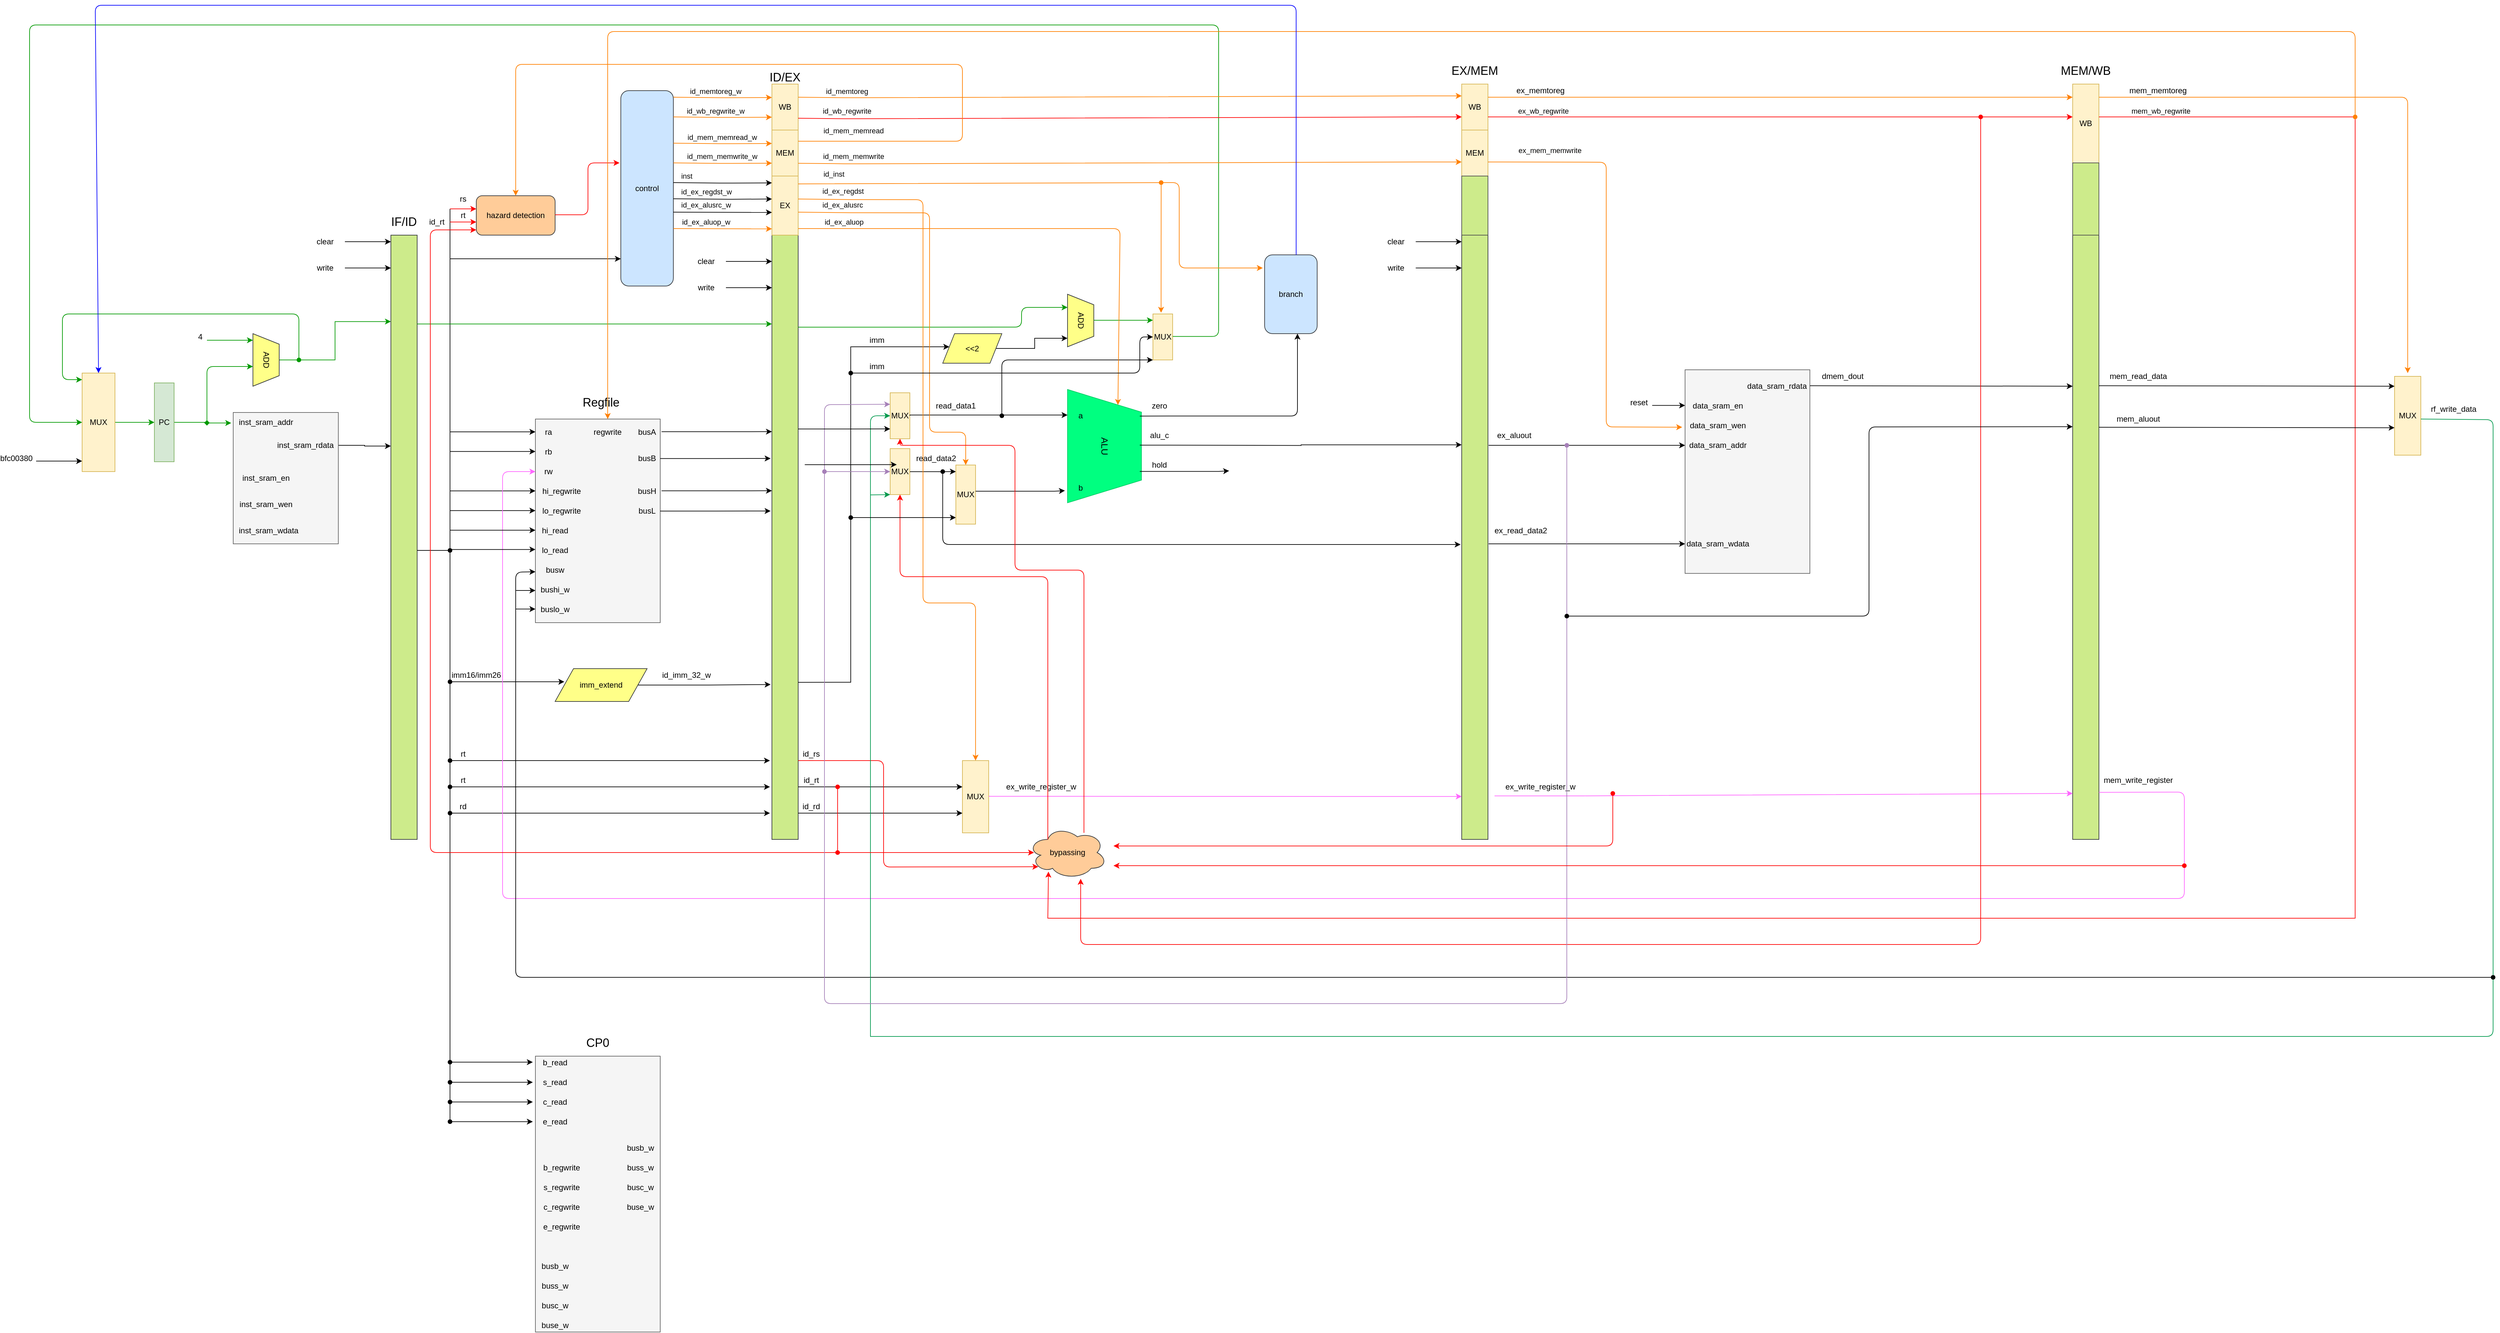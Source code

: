 <mxfile version="13.4.2" type="github">
  <diagram id="bH22LZ7JSNqI04qrqFMr" name="Page-1">
    <mxGraphModel dx="7200" dy="3213" grid="1" gridSize="10" guides="1" tooltips="1" connect="1" arrows="1" fold="1" page="1" pageScale="100" pageWidth="827" pageHeight="1169" math="0" shadow="0">
      <root>
        <mxCell id="0" />
        <mxCell id="1" parent="0" />
        <mxCell id="Rt0QYLYU2NxIwIm2NMMh-12" style="edgeStyle=orthogonalEdgeStyle;rounded=0;orthogonalLoop=1;jettySize=auto;html=1;exitX=1;exitY=0.5;exitDx=0;exitDy=0;entryX=0;entryY=0.5;entryDx=0;entryDy=0;strokeColor=#009900;" parent="1" source="Rt0QYLYU2NxIwIm2NMMh-1" target="Rt0QYLYU2NxIwIm2NMMh-2" edge="1">
          <mxGeometry relative="1" as="geometry" />
        </mxCell>
        <mxCell id="Rt0QYLYU2NxIwIm2NMMh-1" value="MUX" style="rounded=0;whiteSpace=wrap;html=1;fillColor=#fff2cc;strokeColor=#d6b656;" parent="1" vertex="1">
          <mxGeometry x="940" y="1800" width="50" height="150" as="geometry" />
        </mxCell>
        <mxCell id="Rt0QYLYU2NxIwIm2NMMh-13" style="edgeStyle=orthogonalEdgeStyle;rounded=0;orthogonalLoop=1;jettySize=auto;html=1;exitX=1;exitY=0.5;exitDx=0;exitDy=0;entryX=-0.019;entryY=0.08;entryDx=0;entryDy=0;entryPerimeter=0;strokeColor=#009900;" parent="1" source="Rt0QYLYU2NxIwIm2NMMh-2" target="Rt0QYLYU2NxIwIm2NMMh-3" edge="1">
          <mxGeometry relative="1" as="geometry">
            <Array as="points">
              <mxPoint x="1130" y="1875" />
              <mxPoint x="1130" y="1876" />
            </Array>
          </mxGeometry>
        </mxCell>
        <mxCell id="Rt0QYLYU2NxIwIm2NMMh-2" value="PC" style="rounded=0;whiteSpace=wrap;html=1;fillColor=#d5e8d4;strokeColor=#82b366;" parent="1" vertex="1">
          <mxGeometry x="1050" y="1815" width="30" height="120" as="geometry" />
        </mxCell>
        <mxCell id="Rt0QYLYU2NxIwIm2NMMh-20" style="edgeStyle=orthogonalEdgeStyle;rounded=0;orthogonalLoop=1;jettySize=auto;html=1;exitX=1;exitY=0.25;exitDx=0;exitDy=0;startArrow=none;startFill=0;endArrow=classic;endFill=1;entryX=0;entryY=0.349;entryDx=0;entryDy=0;entryPerimeter=0;" parent="1" source="Rt0QYLYU2NxIwIm2NMMh-3" target="Rt0QYLYU2NxIwIm2NMMh-18" edge="1">
          <mxGeometry relative="1" as="geometry">
            <mxPoint x="1405" y="1910" as="targetPoint" />
          </mxGeometry>
        </mxCell>
        <mxCell id="Rt0QYLYU2NxIwIm2NMMh-3" value="" style="rounded=0;whiteSpace=wrap;html=1;fillColor=#f5f5f5;strokeColor=#666666;fontColor=#333333;" parent="1" vertex="1">
          <mxGeometry x="1170" y="1860" width="160" height="200" as="geometry" />
        </mxCell>
        <mxCell id="Rt0QYLYU2NxIwIm2NMMh-4" value="inst_sram_addr" style="text;html=1;strokeColor=none;fillColor=none;align=center;verticalAlign=middle;whiteSpace=wrap;rounded=0;" parent="1" vertex="1">
          <mxGeometry x="1200" y="1865" width="40" height="20" as="geometry" />
        </mxCell>
        <mxCell id="Rt0QYLYU2NxIwIm2NMMh-5" value="inst_sram_rdata" style="text;html=1;strokeColor=none;fillColor=none;align=center;verticalAlign=middle;whiteSpace=wrap;rounded=0;" parent="1" vertex="1">
          <mxGeometry x="1260" y="1900" width="40" height="20" as="geometry" />
        </mxCell>
        <mxCell id="Rt0QYLYU2NxIwIm2NMMh-6" value="inst_sram_en" style="text;html=1;strokeColor=none;fillColor=none;align=center;verticalAlign=middle;whiteSpace=wrap;rounded=0;" parent="1" vertex="1">
          <mxGeometry x="1200" y="1950" width="40" height="20" as="geometry" />
        </mxCell>
        <mxCell id="Rt0QYLYU2NxIwIm2NMMh-7" value="inst_sram_wen" style="text;html=1;strokeColor=none;fillColor=none;align=center;verticalAlign=middle;whiteSpace=wrap;rounded=0;" parent="1" vertex="1">
          <mxGeometry x="1200" y="1990" width="40" height="20" as="geometry" />
        </mxCell>
        <mxCell id="Rt0QYLYU2NxIwIm2NMMh-8" value="inst_sram_wdata" style="text;html=1;strokeColor=none;fillColor=none;align=center;verticalAlign=middle;whiteSpace=wrap;rounded=0;" parent="1" vertex="1">
          <mxGeometry x="1204" y="2030" width="40" height="20" as="geometry" />
        </mxCell>
        <mxCell id="Rt0QYLYU2NxIwIm2NMMh-22" style="edgeStyle=orthogonalEdgeStyle;rounded=0;orthogonalLoop=1;jettySize=auto;html=1;exitX=0.5;exitY=0;exitDx=0;exitDy=0;startArrow=none;startFill=0;endArrow=classic;endFill=1;entryX=0;entryY=0.143;entryDx=0;entryDy=0;entryPerimeter=0;strokeColor=#009900;" parent="1" source="Rt0QYLYU2NxIwIm2NMMh-11" target="Rt0QYLYU2NxIwIm2NMMh-18" edge="1">
          <mxGeometry relative="1" as="geometry">
            <mxPoint x="1400" y="1780" as="targetPoint" />
          </mxGeometry>
        </mxCell>
        <mxCell id="Rt0QYLYU2NxIwIm2NMMh-11" value="ADD" style="shape=trapezoid;perimeter=trapezoidPerimeter;whiteSpace=wrap;html=1;rotation=90;fillColor=#ffff88;strokeColor=#36393d;" parent="1" vertex="1">
          <mxGeometry x="1180" y="1760" width="80" height="40" as="geometry" />
        </mxCell>
        <mxCell id="Rt0QYLYU2NxIwIm2NMMh-16" value="" style="endArrow=classic;html=1;strokeColor=#009900;" parent="1" edge="1">
          <mxGeometry width="50" height="50" relative="1" as="geometry">
            <mxPoint x="1130" y="1750" as="sourcePoint" />
            <mxPoint x="1200" y="1750" as="targetPoint" />
          </mxGeometry>
        </mxCell>
        <mxCell id="Rt0QYLYU2NxIwIm2NMMh-17" value="" style="endArrow=classic;html=1;endFill=1;startArrow=diamond;startFill=1;strokeColor=#009900;" parent="1" edge="1">
          <mxGeometry width="50" height="50" relative="1" as="geometry">
            <mxPoint x="1130" y="1880" as="sourcePoint" />
            <mxPoint x="1200" y="1790" as="targetPoint" />
            <Array as="points">
              <mxPoint x="1130" y="1790" />
            </Array>
          </mxGeometry>
        </mxCell>
        <mxCell id="Rt0QYLYU2NxIwIm2NMMh-18" value="" style="rounded=0;whiteSpace=wrap;html=1;fillColor=#cdeb8b;strokeColor=#36393d;" parent="1" vertex="1">
          <mxGeometry x="1410" y="1590" width="40" height="920" as="geometry" />
        </mxCell>
        <mxCell id="Rt0QYLYU2NxIwIm2NMMh-19" value="&lt;font style=&quot;font-size: 18px&quot;&gt;IF/ID&lt;/font&gt;" style="text;html=1;strokeColor=none;fillColor=none;align=center;verticalAlign=middle;whiteSpace=wrap;rounded=0;" parent="1" vertex="1">
          <mxGeometry x="1410" y="1560" width="40" height="20" as="geometry" />
        </mxCell>
        <mxCell id="Rt0QYLYU2NxIwIm2NMMh-23" value="" style="endArrow=classic;html=1;" parent="1" edge="1">
          <mxGeometry width="50" height="50" relative="1" as="geometry">
            <mxPoint x="1340" y="1600" as="sourcePoint" />
            <mxPoint x="1410" y="1600" as="targetPoint" />
          </mxGeometry>
        </mxCell>
        <mxCell id="Rt0QYLYU2NxIwIm2NMMh-24" value="" style="endArrow=classic;html=1;" parent="1" edge="1">
          <mxGeometry width="50" height="50" relative="1" as="geometry">
            <mxPoint x="1340" y="1640" as="sourcePoint" />
            <mxPoint x="1410" y="1640" as="targetPoint" />
          </mxGeometry>
        </mxCell>
        <mxCell id="Rt0QYLYU2NxIwIm2NMMh-25" value="&lt;font style=&quot;font-size: 12px&quot;&gt;clear&lt;/font&gt;" style="text;html=1;strokeColor=none;fillColor=none;align=center;verticalAlign=middle;whiteSpace=wrap;rounded=0;" parent="1" vertex="1">
          <mxGeometry x="1290" y="1590" width="40" height="20" as="geometry" />
        </mxCell>
        <mxCell id="Rt0QYLYU2NxIwIm2NMMh-26" value="&lt;font style=&quot;font-size: 12px&quot;&gt;write&lt;/font&gt;" style="text;html=1;strokeColor=none;fillColor=none;align=center;verticalAlign=middle;whiteSpace=wrap;rounded=0;" parent="1" vertex="1">
          <mxGeometry x="1290" y="1630" width="40" height="20" as="geometry" />
        </mxCell>
        <mxCell id="Rt0QYLYU2NxIwIm2NMMh-27" value="" style="endArrow=classic;html=1;entryX=0;entryY=0.067;entryDx=0;entryDy=0;entryPerimeter=0;startArrow=oval;startFill=1;strokeColor=#009900;" parent="1" target="Rt0QYLYU2NxIwIm2NMMh-1" edge="1">
          <mxGeometry width="50" height="50" relative="1" as="geometry">
            <mxPoint x="1270" y="1780" as="sourcePoint" />
            <mxPoint x="910" y="1820" as="targetPoint" />
            <Array as="points">
              <mxPoint x="1270" y="1710" />
              <mxPoint x="910" y="1710" />
              <mxPoint x="910" y="1810" />
            </Array>
          </mxGeometry>
        </mxCell>
        <mxCell id="Rt0QYLYU2NxIwIm2NMMh-28" value="" style="endArrow=classic;html=1;" parent="1" edge="1">
          <mxGeometry width="50" height="50" relative="1" as="geometry">
            <mxPoint x="870" y="1934" as="sourcePoint" />
            <mxPoint x="940" y="1934" as="targetPoint" />
          </mxGeometry>
        </mxCell>
        <mxCell id="Rt0QYLYU2NxIwIm2NMMh-29" value="&lt;font style=&quot;font-size: 12px&quot;&gt;bfc00380&lt;br&gt;&lt;/font&gt;" style="text;html=1;strokeColor=none;fillColor=none;align=center;verticalAlign=middle;whiteSpace=wrap;rounded=0;" parent="1" vertex="1">
          <mxGeometry x="820" y="1920" width="40" height="20" as="geometry" />
        </mxCell>
        <mxCell id="Rt0QYLYU2NxIwIm2NMMh-30" value="" style="rounded=0;whiteSpace=wrap;html=1;fillColor=#f5f5f5;strokeColor=#666666;fontColor=#333333;" parent="1" vertex="1">
          <mxGeometry x="1630" y="1870" width="190" height="310" as="geometry" />
        </mxCell>
        <mxCell id="Rt0QYLYU2NxIwIm2NMMh-31" value="ra" style="text;html=1;strokeColor=none;fillColor=none;align=center;verticalAlign=middle;whiteSpace=wrap;rounded=0;" parent="1" vertex="1">
          <mxGeometry x="1630" y="1880" width="40" height="20" as="geometry" />
        </mxCell>
        <mxCell id="Rt0QYLYU2NxIwIm2NMMh-32" value="rb" style="text;html=1;strokeColor=none;fillColor=none;align=center;verticalAlign=middle;whiteSpace=wrap;rounded=0;" parent="1" vertex="1">
          <mxGeometry x="1630" y="1910" width="40" height="20" as="geometry" />
        </mxCell>
        <mxCell id="Rt0QYLYU2NxIwIm2NMMh-33" value="rw" style="text;html=1;strokeColor=none;fillColor=none;align=center;verticalAlign=middle;whiteSpace=wrap;rounded=0;" parent="1" vertex="1">
          <mxGeometry x="1630" y="1940" width="40" height="20" as="geometry" />
        </mxCell>
        <mxCell id="Rt0QYLYU2NxIwIm2NMMh-34" value="hi_regwrite" style="text;html=1;strokeColor=none;fillColor=none;align=center;verticalAlign=middle;whiteSpace=wrap;rounded=0;" parent="1" vertex="1">
          <mxGeometry x="1650" y="1970" width="40" height="20" as="geometry" />
        </mxCell>
        <mxCell id="Rt0QYLYU2NxIwIm2NMMh-36" value="lo_regwrite" style="text;html=1;strokeColor=none;fillColor=none;align=center;verticalAlign=middle;whiteSpace=wrap;rounded=0;" parent="1" vertex="1">
          <mxGeometry x="1650" y="2000" width="40" height="20" as="geometry" />
        </mxCell>
        <mxCell id="Rt0QYLYU2NxIwIm2NMMh-37" value="hi_read" style="text;html=1;strokeColor=none;fillColor=none;align=center;verticalAlign=middle;whiteSpace=wrap;rounded=0;" parent="1" vertex="1">
          <mxGeometry x="1640" y="2030" width="40" height="20" as="geometry" />
        </mxCell>
        <mxCell id="Rt0QYLYU2NxIwIm2NMMh-38" value="lo_read" style="text;html=1;strokeColor=none;fillColor=none;align=center;verticalAlign=middle;whiteSpace=wrap;rounded=0;" parent="1" vertex="1">
          <mxGeometry x="1640" y="2060" width="40" height="20" as="geometry" />
        </mxCell>
        <mxCell id="Rt0QYLYU2NxIwIm2NMMh-39" value="busw" style="text;html=1;strokeColor=none;fillColor=none;align=center;verticalAlign=middle;whiteSpace=wrap;rounded=0;" parent="1" vertex="1">
          <mxGeometry x="1640" y="2090" width="40" height="20" as="geometry" />
        </mxCell>
        <mxCell id="Rt0QYLYU2NxIwIm2NMMh-42" value="bushi_w" style="text;html=1;strokeColor=none;fillColor=none;align=center;verticalAlign=middle;whiteSpace=wrap;rounded=0;" parent="1" vertex="1">
          <mxGeometry x="1640" y="2120" width="40" height="20" as="geometry" />
        </mxCell>
        <mxCell id="Rt0QYLYU2NxIwIm2NMMh-47" value="buslo_w" style="text;html=1;strokeColor=none;fillColor=none;align=center;verticalAlign=middle;whiteSpace=wrap;rounded=0;" parent="1" vertex="1">
          <mxGeometry x="1640" y="2150" width="40" height="20" as="geometry" />
        </mxCell>
        <mxCell id="Rt0QYLYU2NxIwIm2NMMh-48" value="busA" style="text;html=1;strokeColor=none;fillColor=none;align=center;verticalAlign=middle;whiteSpace=wrap;rounded=0;" parent="1" vertex="1">
          <mxGeometry x="1780" y="1880" width="40" height="20" as="geometry" />
        </mxCell>
        <mxCell id="Rt0QYLYU2NxIwIm2NMMh-49" value="busB" style="text;html=1;strokeColor=none;fillColor=none;align=center;verticalAlign=middle;whiteSpace=wrap;rounded=0;" parent="1" vertex="1">
          <mxGeometry x="1780" y="1920" width="40" height="20" as="geometry" />
        </mxCell>
        <mxCell id="Rt0QYLYU2NxIwIm2NMMh-50" value="busH" style="text;html=1;strokeColor=none;fillColor=none;align=center;verticalAlign=middle;whiteSpace=wrap;rounded=0;" parent="1" vertex="1">
          <mxGeometry x="1780" y="1970" width="40" height="20" as="geometry" />
        </mxCell>
        <mxCell id="Rt0QYLYU2NxIwIm2NMMh-51" value="busL" style="text;html=1;strokeColor=none;fillColor=none;align=center;verticalAlign=middle;whiteSpace=wrap;rounded=0;" parent="1" vertex="1">
          <mxGeometry x="1780" y="2000" width="40" height="20" as="geometry" />
        </mxCell>
        <mxCell id="Rt0QYLYU2NxIwIm2NMMh-52" value="" style="rounded=0;whiteSpace=wrap;html=1;fillColor=#cdeb8b;strokeColor=#36393d;" parent="1" vertex="1">
          <mxGeometry x="1990" y="1590" width="40" height="920" as="geometry" />
        </mxCell>
        <mxCell id="Rt0QYLYU2NxIwIm2NMMh-53" value="&lt;font style=&quot;font-size: 18px&quot;&gt;ID/EX&lt;/font&gt;" style="text;html=1;strokeColor=none;fillColor=none;align=center;verticalAlign=middle;whiteSpace=wrap;rounded=0;" parent="1" vertex="1">
          <mxGeometry x="1990" y="1340" width="40" height="20" as="geometry" />
        </mxCell>
        <mxCell id="Rt0QYLYU2NxIwIm2NMMh-59" style="edgeStyle=orthogonalEdgeStyle;rounded=0;orthogonalLoop=1;jettySize=auto;html=1;exitX=1;exitY=0.25;exitDx=0;exitDy=0;entryX=-0.05;entryY=0.404;entryDx=0;entryDy=0;entryPerimeter=0;startArrow=none;startFill=0;endArrow=classic;endFill=1;" parent="1" edge="1">
          <mxGeometry relative="1" as="geometry">
            <mxPoint x="1820" y="1930.08" as="sourcePoint" />
            <mxPoint x="1988" y="1930" as="targetPoint" />
            <Array as="points">
              <mxPoint x="1904" y="1930" />
              <mxPoint x="1904" y="1930" />
            </Array>
          </mxGeometry>
        </mxCell>
        <mxCell id="Rt0QYLYU2NxIwIm2NMMh-60" style="edgeStyle=orthogonalEdgeStyle;rounded=0;orthogonalLoop=1;jettySize=auto;html=1;exitX=1;exitY=0.25;exitDx=0;exitDy=0;entryX=-0.05;entryY=0.404;entryDx=0;entryDy=0;entryPerimeter=0;startArrow=none;startFill=0;endArrow=classic;endFill=1;" parent="1" edge="1">
          <mxGeometry relative="1" as="geometry">
            <mxPoint x="1822" y="1979.25" as="sourcePoint" />
            <mxPoint x="1990.0" y="1979.17" as="targetPoint" />
            <Array as="points">
              <mxPoint x="1906" y="1979.17" />
              <mxPoint x="1906" y="1979.17" />
            </Array>
          </mxGeometry>
        </mxCell>
        <mxCell id="Rt0QYLYU2NxIwIm2NMMh-61" style="edgeStyle=orthogonalEdgeStyle;rounded=0;orthogonalLoop=1;jettySize=auto;html=1;exitX=1;exitY=0.25;exitDx=0;exitDy=0;entryX=-0.05;entryY=0.404;entryDx=0;entryDy=0;entryPerimeter=0;startArrow=none;startFill=0;endArrow=classic;endFill=1;" parent="1" edge="1">
          <mxGeometry relative="1" as="geometry">
            <mxPoint x="1820" y="2010.08" as="sourcePoint" />
            <mxPoint x="1988.0" y="2010.0" as="targetPoint" />
            <Array as="points">
              <mxPoint x="1904" y="2010" />
              <mxPoint x="1904" y="2010" />
            </Array>
          </mxGeometry>
        </mxCell>
        <mxCell id="Rt0QYLYU2NxIwIm2NMMh-62" style="edgeStyle=orthogonalEdgeStyle;rounded=0;orthogonalLoop=1;jettySize=auto;html=1;exitX=1;exitY=0.25;exitDx=0;exitDy=0;entryX=-0.05;entryY=0.404;entryDx=0;entryDy=0;entryPerimeter=0;startArrow=none;startFill=0;endArrow=classic;endFill=1;" parent="1" edge="1">
          <mxGeometry relative="1" as="geometry">
            <mxPoint x="1822" y="1889.25" as="sourcePoint" />
            <mxPoint x="1990.0" y="1889.17" as="targetPoint" />
            <Array as="points">
              <mxPoint x="1906" y="1889.17" />
              <mxPoint x="1906" y="1889.17" />
            </Array>
          </mxGeometry>
        </mxCell>
        <mxCell id="Rt0QYLYU2NxIwIm2NMMh-64" value="hazard detection" style="rounded=1;whiteSpace=wrap;html=1;fillColor=#ffcc99;strokeColor=#36393d;" parent="1" vertex="1">
          <mxGeometry x="1540" y="1530" width="120" height="60" as="geometry" />
        </mxCell>
        <mxCell id="Rt0QYLYU2NxIwIm2NMMh-65" value="" style="endArrow=classic;html=1;entryX=0;entryY=0.75;entryDx=0;entryDy=0;" parent="1" edge="1">
          <mxGeometry width="50" height="50" relative="1" as="geometry">
            <mxPoint x="1500" y="1889.5" as="sourcePoint" />
            <mxPoint x="1630" y="1889.5" as="targetPoint" />
          </mxGeometry>
        </mxCell>
        <mxCell id="Rt0QYLYU2NxIwIm2NMMh-66" value="" style="endArrow=classic;html=1;entryX=0;entryY=0.75;entryDx=0;entryDy=0;" parent="1" edge="1">
          <mxGeometry width="50" height="50" relative="1" as="geometry">
            <mxPoint x="1500" y="1919.41" as="sourcePoint" />
            <mxPoint x="1630" y="1919.41" as="targetPoint" />
          </mxGeometry>
        </mxCell>
        <mxCell id="Rt0QYLYU2NxIwIm2NMMh-67" value="" style="endArrow=classic;html=1;entryX=0;entryY=0.75;entryDx=0;entryDy=0;" parent="1" edge="1">
          <mxGeometry width="50" height="50" relative="1" as="geometry">
            <mxPoint x="1500" y="1979.41" as="sourcePoint" />
            <mxPoint x="1630" y="1979.41" as="targetPoint" />
          </mxGeometry>
        </mxCell>
        <mxCell id="Rt0QYLYU2NxIwIm2NMMh-68" value="" style="endArrow=classic;html=1;entryX=0;entryY=0.75;entryDx=0;entryDy=0;" parent="1" edge="1">
          <mxGeometry width="50" height="50" relative="1" as="geometry">
            <mxPoint x="1500" y="2009.41" as="sourcePoint" />
            <mxPoint x="1630" y="2009.41" as="targetPoint" />
          </mxGeometry>
        </mxCell>
        <mxCell id="Rt0QYLYU2NxIwIm2NMMh-71" value="" style="endArrow=oval;html=1;endFill=1;" parent="1" edge="1">
          <mxGeometry width="50" height="50" relative="1" as="geometry">
            <mxPoint x="1450" y="2070" as="sourcePoint" />
            <mxPoint x="1500" y="2070" as="targetPoint" />
          </mxGeometry>
        </mxCell>
        <mxCell id="Rt0QYLYU2NxIwIm2NMMh-72" value="" style="endArrow=none;html=1;" parent="1" edge="1">
          <mxGeometry width="50" height="50" relative="1" as="geometry">
            <mxPoint x="1500" y="2940" as="sourcePoint" />
            <mxPoint x="1500" y="1550" as="targetPoint" />
          </mxGeometry>
        </mxCell>
        <mxCell id="Rt0QYLYU2NxIwIm2NMMh-73" value="imm_extend" style="shape=parallelogram;perimeter=parallelogramPerimeter;whiteSpace=wrap;html=1;fillColor=#ffff88;strokeColor=#36393d;" parent="1" vertex="1">
          <mxGeometry x="1660" y="2250" width="140" height="50" as="geometry" />
        </mxCell>
        <mxCell id="Rt0QYLYU2NxIwIm2NMMh-74" value="" style="endArrow=classic;html=1;startArrow=oval;startFill=1;" parent="1" edge="1">
          <mxGeometry width="50" height="50" relative="1" as="geometry">
            <mxPoint x="1500" y="2270" as="sourcePoint" />
            <mxPoint x="1674" y="2270" as="targetPoint" />
            <Array as="points">
              <mxPoint x="1620" y="2270" />
            </Array>
          </mxGeometry>
        </mxCell>
        <mxCell id="Rt0QYLYU2NxIwIm2NMMh-78" style="edgeStyle=orthogonalEdgeStyle;rounded=0;orthogonalLoop=1;jettySize=auto;html=1;exitX=1;exitY=0.5;exitDx=0;exitDy=0;entryX=-0.05;entryY=0.404;entryDx=0;entryDy=0;entryPerimeter=0;startArrow=none;startFill=0;endArrow=classic;endFill=1;" parent="1" source="Rt0QYLYU2NxIwIm2NMMh-73" edge="1">
          <mxGeometry relative="1" as="geometry">
            <mxPoint x="1820" y="2274.25" as="sourcePoint" />
            <mxPoint x="1988" y="2274.17" as="targetPoint" />
            <Array as="points" />
          </mxGeometry>
        </mxCell>
        <mxCell id="Rt0QYLYU2NxIwIm2NMMh-79" value="" style="endArrow=classic;html=1;startArrow=oval;startFill=1;" parent="1" edge="1">
          <mxGeometry width="50" height="50" relative="1" as="geometry">
            <mxPoint x="1500" y="2390" as="sourcePoint" />
            <mxPoint x="1987" y="2390" as="targetPoint" />
            <Array as="points">
              <mxPoint x="1626" y="2390" />
            </Array>
          </mxGeometry>
        </mxCell>
        <mxCell id="Rt0QYLYU2NxIwIm2NMMh-80" value="" style="endArrow=classic;html=1;startArrow=oval;startFill=1;" parent="1" edge="1">
          <mxGeometry width="50" height="50" relative="1" as="geometry">
            <mxPoint x="1500" y="2430" as="sourcePoint" />
            <mxPoint x="1987" y="2430" as="targetPoint" />
            <Array as="points">
              <mxPoint x="1626" y="2430" />
            </Array>
          </mxGeometry>
        </mxCell>
        <mxCell id="Rt0QYLYU2NxIwIm2NMMh-81" value="" style="endArrow=classic;html=1;startArrow=oval;startFill=1;" parent="1" edge="1">
          <mxGeometry width="50" height="50" relative="1" as="geometry">
            <mxPoint x="1500" y="2470" as="sourcePoint" />
            <mxPoint x="1987" y="2470" as="targetPoint" />
            <Array as="points">
              <mxPoint x="1626" y="2470" />
            </Array>
          </mxGeometry>
        </mxCell>
        <mxCell id="Rt0QYLYU2NxIwIm2NMMh-82" value="" style="endArrow=classic;html=1;exitX=1;exitY=0.147;exitDx=0;exitDy=0;exitPerimeter=0;entryX=0;entryY=0.147;entryDx=0;entryDy=0;entryPerimeter=0;strokeColor=#009900;" parent="1" source="Rt0QYLYU2NxIwIm2NMMh-18" target="Rt0QYLYU2NxIwIm2NMMh-52" edge="1">
          <mxGeometry width="50" height="50" relative="1" as="geometry">
            <mxPoint x="1610" y="1820" as="sourcePoint" />
            <mxPoint x="1660" y="1770" as="targetPoint" />
          </mxGeometry>
        </mxCell>
        <mxCell id="Rt0QYLYU2NxIwIm2NMMh-83" value="" style="endArrow=classic;html=1;exitX=1;exitY=0.147;exitDx=0;exitDy=0;exitPerimeter=0;strokeColor=#FF0000;" parent="1" edge="1">
          <mxGeometry width="50" height="50" relative="1" as="geometry">
            <mxPoint x="1500" y="1550" as="sourcePoint" />
            <mxPoint x="1540" y="1550" as="targetPoint" />
          </mxGeometry>
        </mxCell>
        <mxCell id="Rt0QYLYU2NxIwIm2NMMh-84" value="" style="endArrow=classic;html=1;strokeColor=#FF0000;" parent="1" edge="1">
          <mxGeometry width="50" height="50" relative="1" as="geometry">
            <mxPoint x="1500" y="1570" as="sourcePoint" />
            <mxPoint x="1540" y="1570" as="targetPoint" />
          </mxGeometry>
        </mxCell>
        <mxCell id="Rt0QYLYU2NxIwIm2NMMh-86" value="&lt;font style=&quot;font-size: 12px&quot;&gt;rt&lt;/font&gt;" style="text;html=1;strokeColor=none;fillColor=none;align=center;verticalAlign=middle;whiteSpace=wrap;rounded=0;" parent="1" vertex="1">
          <mxGeometry x="1510" y="1555" width="20" height="10" as="geometry" />
        </mxCell>
        <mxCell id="Rt0QYLYU2NxIwIm2NMMh-88" value="MUX" style="rounded=0;whiteSpace=wrap;html=1;fillColor=#fff2cc;strokeColor=#d6b656;" parent="1" vertex="1">
          <mxGeometry x="2170" y="1830" width="30" height="70" as="geometry" />
        </mxCell>
        <mxCell id="Rt0QYLYU2NxIwIm2NMMh-89" value="MUX" style="rounded=0;whiteSpace=wrap;html=1;fillColor=#fff2cc;strokeColor=#d6b656;" parent="1" vertex="1">
          <mxGeometry x="2170" y="1915" width="30" height="70" as="geometry" />
        </mxCell>
        <mxCell id="Rt0QYLYU2NxIwIm2NMMh-94" style="edgeStyle=orthogonalEdgeStyle;rounded=0;orthogonalLoop=1;jettySize=auto;html=1;exitX=1;exitY=0.5;exitDx=0;exitDy=0;startArrow=none;startFill=0;endArrow=classic;endFill=1;entryX=0.837;entryY=1;entryDx=0;entryDy=0;entryPerimeter=0;" parent="1" source="Rt0QYLYU2NxIwIm2NMMh-90" target="Rt0QYLYU2NxIwIm2NMMh-91" edge="1">
          <mxGeometry relative="1" as="geometry">
            <mxPoint x="2430" y="1747" as="targetPoint" />
          </mxGeometry>
        </mxCell>
        <mxCell id="Rt0QYLYU2NxIwIm2NMMh-90" value="&amp;lt;&amp;lt;2" style="shape=parallelogram;perimeter=parallelogramPerimeter;whiteSpace=wrap;html=1;fillColor=#ffff88;strokeColor=#36393d;" parent="1" vertex="1">
          <mxGeometry x="2250" y="1740" width="90" height="45" as="geometry" />
        </mxCell>
        <mxCell id="Rt0QYLYU2NxIwIm2NMMh-91" value="ADD" style="shape=trapezoid;perimeter=trapezoidPerimeter;whiteSpace=wrap;html=1;rotation=90;fillColor=#ffff88;strokeColor=#36393d;" parent="1" vertex="1">
          <mxGeometry x="2420" y="1700" width="80" height="40" as="geometry" />
        </mxCell>
        <mxCell id="Rt0QYLYU2NxIwIm2NMMh-93" style="edgeStyle=orthogonalEdgeStyle;rounded=0;orthogonalLoop=1;jettySize=auto;html=1;exitX=1;exitY=0.5;exitDx=0;exitDy=0;startArrow=none;startFill=0;endArrow=classic;endFill=1;" parent="1" target="Rt0QYLYU2NxIwIm2NMMh-90" edge="1">
          <mxGeometry relative="1" as="geometry">
            <mxPoint x="2030" y="2270.83" as="sourcePoint" />
            <mxPoint x="2230" y="1740" as="targetPoint" />
            <Array as="points">
              <mxPoint x="2110" y="2271" />
              <mxPoint x="2110" y="1760" />
            </Array>
          </mxGeometry>
        </mxCell>
        <mxCell id="Rt0QYLYU2NxIwIm2NMMh-95" value="" style="endArrow=classic;html=1;exitX=1;exitY=0.147;exitDx=0;exitDy=0;exitPerimeter=0;strokeColor=#009900;entryX=0.25;entryY=1;entryDx=0;entryDy=0;" parent="1" target="Rt0QYLYU2NxIwIm2NMMh-91" edge="1">
          <mxGeometry width="50" height="50" relative="1" as="geometry">
            <mxPoint x="2030" y="1730.17" as="sourcePoint" />
            <mxPoint x="2440" y="1730" as="targetPoint" />
            <Array as="points">
              <mxPoint x="2370" y="1730" />
              <mxPoint x="2370" y="1700" />
            </Array>
          </mxGeometry>
        </mxCell>
        <mxCell id="Rt0QYLYU2NxIwIm2NMMh-96" value="MUX" style="rounded=0;whiteSpace=wrap;html=1;fillColor=#fff2cc;strokeColor=#d6b656;" parent="1" vertex="1">
          <mxGeometry x="2570" y="1710" width="30" height="70" as="geometry" />
        </mxCell>
        <mxCell id="Rt0QYLYU2NxIwIm2NMMh-99" style="edgeStyle=orthogonalEdgeStyle;rounded=0;orthogonalLoop=1;jettySize=auto;html=1;exitX=1;exitY=0.25;exitDx=0;exitDy=0;startArrow=none;startFill=0;endArrow=classic;endFill=1;strokeColor=#009900;" parent="1" edge="1">
          <mxGeometry relative="1" as="geometry">
            <mxPoint x="2480" y="1719.58" as="sourcePoint" />
            <mxPoint x="2570" y="1719.5" as="targetPoint" />
            <Array as="points">
              <mxPoint x="2564" y="1719.5" />
              <mxPoint x="2564" y="1719.5" />
            </Array>
          </mxGeometry>
        </mxCell>
        <mxCell id="Rt0QYLYU2NxIwIm2NMMh-100" style="edgeStyle=orthogonalEdgeStyle;rounded=1;orthogonalLoop=1;jettySize=auto;html=1;exitX=1;exitY=0.25;exitDx=0;exitDy=0;startArrow=none;startFill=0;endArrow=classic;endFill=1;entryX=0;entryY=0.5;entryDx=0;entryDy=0;strokeColor=#009900;" parent="1" target="Rt0QYLYU2NxIwIm2NMMh-1" edge="1">
          <mxGeometry relative="1" as="geometry">
            <mxPoint x="2600" y="1744.25" as="sourcePoint" />
            <mxPoint x="860" y="1840" as="targetPoint" />
            <Array as="points">
              <mxPoint x="2670" y="1744" />
              <mxPoint x="2670" y="1270" />
              <mxPoint x="860" y="1270" />
              <mxPoint x="860" y="1875" />
            </Array>
          </mxGeometry>
        </mxCell>
        <mxCell id="Rt0QYLYU2NxIwIm2NMMh-101" value="branch" style="rounded=1;whiteSpace=wrap;html=1;fillColor=#cce5ff;strokeColor=#36393d;" parent="1" vertex="1">
          <mxGeometry x="2740" y="1620" width="80" height="120" as="geometry" />
        </mxCell>
        <mxCell id="Rt0QYLYU2NxIwIm2NMMh-102" value="" style="rounded=0;whiteSpace=wrap;html=1;fillColor=#cdeb8b;strokeColor=#36393d;" parent="1" vertex="1">
          <mxGeometry x="3040" y="1590" width="40" height="920" as="geometry" />
        </mxCell>
        <mxCell id="Rt0QYLYU2NxIwIm2NMMh-103" value="&lt;font style=&quot;font-size: 18px&quot;&gt;EX/MEM&lt;/font&gt;" style="text;html=1;strokeColor=none;fillColor=none;align=center;verticalAlign=middle;whiteSpace=wrap;rounded=0;" parent="1" vertex="1">
          <mxGeometry x="3040" y="1330" width="40" height="20" as="geometry" />
        </mxCell>
        <mxCell id="Rt0QYLYU2NxIwIm2NMMh-104" value="" style="rounded=0;whiteSpace=wrap;html=1;fillColor=#f5f5f5;strokeColor=#666666;fontColor=#333333;" parent="1" vertex="1">
          <mxGeometry x="3380" y="1795" width="190" height="310" as="geometry" />
        </mxCell>
        <mxCell id="Rt0QYLYU2NxIwIm2NMMh-105" value="data_sram_en" style="text;html=1;strokeColor=none;fillColor=none;align=center;verticalAlign=middle;whiteSpace=wrap;rounded=0;" parent="1" vertex="1">
          <mxGeometry x="3410" y="1840" width="40" height="20" as="geometry" />
        </mxCell>
        <mxCell id="Rt0QYLYU2NxIwIm2NMMh-107" value="data_sram_wen" style="text;html=1;strokeColor=none;fillColor=none;align=center;verticalAlign=middle;whiteSpace=wrap;rounded=0;" parent="1" vertex="1">
          <mxGeometry x="3410" y="1870" width="40" height="20" as="geometry" />
        </mxCell>
        <mxCell id="Rt0QYLYU2NxIwIm2NMMh-108" value="data_sram_addr" style="text;html=1;strokeColor=none;fillColor=none;align=center;verticalAlign=middle;whiteSpace=wrap;rounded=0;" parent="1" vertex="1">
          <mxGeometry x="3410" y="1900" width="40" height="20" as="geometry" />
        </mxCell>
        <mxCell id="Rt0QYLYU2NxIwIm2NMMh-109" value="data_sram_wdata" style="text;html=1;strokeColor=none;fillColor=none;align=center;verticalAlign=middle;whiteSpace=wrap;rounded=0;" parent="1" vertex="1">
          <mxGeometry x="3410" y="2050" width="40" height="20" as="geometry" />
        </mxCell>
        <mxCell id="Rt0QYLYU2NxIwIm2NMMh-110" value="data_sram_rdata" style="text;html=1;strokeColor=none;fillColor=none;align=center;verticalAlign=middle;whiteSpace=wrap;rounded=0;" parent="1" vertex="1">
          <mxGeometry x="3500" y="1810" width="40" height="20" as="geometry" />
        </mxCell>
        <mxCell id="Rt0QYLYU2NxIwIm2NMMh-111" value="" style="rounded=0;whiteSpace=wrap;html=1;fillColor=#cdeb8b;strokeColor=#36393d;" parent="1" vertex="1">
          <mxGeometry x="3970" y="1590" width="40" height="920" as="geometry" />
        </mxCell>
        <mxCell id="Rt0QYLYU2NxIwIm2NMMh-112" value="&lt;font style=&quot;font-size: 18px&quot;&gt;MEM/WB&lt;/font&gt;" style="text;html=1;strokeColor=none;fillColor=none;align=center;verticalAlign=middle;whiteSpace=wrap;rounded=0;" parent="1" vertex="1">
          <mxGeometry x="3970" y="1330" width="40" height="20" as="geometry" />
        </mxCell>
        <mxCell id="Rt0QYLYU2NxIwIm2NMMh-113" value="MUX" style="rounded=0;whiteSpace=wrap;html=1;fillColor=#fff2cc;strokeColor=#d6b656;" parent="1" vertex="1">
          <mxGeometry x="4460" y="1805" width="40" height="120" as="geometry" />
        </mxCell>
        <mxCell id="Rt0QYLYU2NxIwIm2NMMh-114" value="MUX" style="rounded=0;whiteSpace=wrap;html=1;fillColor=#fff2cc;strokeColor=#d6b656;" parent="1" vertex="1">
          <mxGeometry x="2280" y="2390" width="40" height="110" as="geometry" />
        </mxCell>
        <mxCell id="Rt0QYLYU2NxIwIm2NMMh-115" value="" style="endArrow=classic;html=1;" parent="1" edge="1">
          <mxGeometry width="50" height="50" relative="1" as="geometry">
            <mxPoint x="2030" y="2430" as="sourcePoint" />
            <mxPoint x="2280" y="2430" as="targetPoint" />
            <Array as="points">
              <mxPoint x="2156" y="2430" />
            </Array>
          </mxGeometry>
        </mxCell>
        <mxCell id="Rt0QYLYU2NxIwIm2NMMh-116" value="" style="endArrow=classic;html=1;" parent="1" edge="1">
          <mxGeometry width="50" height="50" relative="1" as="geometry">
            <mxPoint x="2030" y="2470" as="sourcePoint" />
            <mxPoint x="2280" y="2470" as="targetPoint" />
            <Array as="points">
              <mxPoint x="2156" y="2470" />
            </Array>
          </mxGeometry>
        </mxCell>
        <mxCell id="Rt0QYLYU2NxIwIm2NMMh-117" value="&lt;font style=&quot;font-size: 12px&quot;&gt;rt&lt;/font&gt;" style="text;html=1;strokeColor=none;fillColor=none;align=center;verticalAlign=middle;whiteSpace=wrap;rounded=0;" parent="1" vertex="1">
          <mxGeometry x="1500" y="2370" width="40" height="20" as="geometry" />
        </mxCell>
        <mxCell id="Rt0QYLYU2NxIwIm2NMMh-123" value="&lt;font style=&quot;font-size: 12px&quot;&gt;rt&lt;/font&gt;" style="text;html=1;strokeColor=none;fillColor=none;align=center;verticalAlign=middle;whiteSpace=wrap;rounded=0;" parent="1" vertex="1">
          <mxGeometry x="1500" y="2410" width="40" height="20" as="geometry" />
        </mxCell>
        <mxCell id="Rt0QYLYU2NxIwIm2NMMh-124" value="&lt;font style=&quot;font-size: 12px&quot;&gt;rd&lt;/font&gt;" style="text;html=1;strokeColor=none;fillColor=none;align=center;verticalAlign=middle;whiteSpace=wrap;rounded=0;" parent="1" vertex="1">
          <mxGeometry x="1500" y="2450" width="40" height="20" as="geometry" />
        </mxCell>
        <mxCell id="Rt0QYLYU2NxIwIm2NMMh-125" value="&lt;font style=&quot;font-size: 12px&quot;&gt;id_rt&lt;/font&gt;" style="text;html=1;strokeColor=none;fillColor=none;align=center;verticalAlign=middle;whiteSpace=wrap;rounded=0;" parent="1" vertex="1">
          <mxGeometry x="2030" y="2410" width="40" height="20" as="geometry" />
        </mxCell>
        <mxCell id="Rt0QYLYU2NxIwIm2NMMh-126" value="&lt;font style=&quot;font-size: 12px&quot;&gt;id_rd&lt;/font&gt;" style="text;html=1;strokeColor=none;fillColor=none;align=center;verticalAlign=middle;whiteSpace=wrap;rounded=0;" parent="1" vertex="1">
          <mxGeometry x="2030" y="2450" width="40" height="20" as="geometry" />
        </mxCell>
        <mxCell id="Rt0QYLYU2NxIwIm2NMMh-128" value="" style="endArrow=classic;html=1;entryX=0.13;entryY=0.77;entryDx=0;entryDy=0;entryPerimeter=0;strokeColor=#FF0000;" parent="1" target="Rt0QYLYU2NxIwIm2NMMh-161" edge="1">
          <mxGeometry width="50" height="50" relative="1" as="geometry">
            <mxPoint x="2030" y="2390" as="sourcePoint" />
            <mxPoint x="2160" y="2550" as="targetPoint" />
            <Array as="points">
              <mxPoint x="2160" y="2390" />
              <mxPoint x="2160" y="2552" />
            </Array>
          </mxGeometry>
        </mxCell>
        <mxCell id="Rt0QYLYU2NxIwIm2NMMh-129" value="&lt;font style=&quot;font-size: 12px&quot;&gt;id_rs&lt;/font&gt;" style="text;html=1;strokeColor=none;fillColor=none;align=center;verticalAlign=middle;whiteSpace=wrap;rounded=0;" parent="1" vertex="1">
          <mxGeometry x="2030" y="2370" width="40" height="20" as="geometry" />
        </mxCell>
        <mxCell id="Rt0QYLYU2NxIwIm2NMMh-130" value="" style="endArrow=classic;html=1;entryX=0;entryY=0.929;entryDx=0;entryDy=0;entryPerimeter=0;strokeColor=#FF66FF;" parent="1" target="Rt0QYLYU2NxIwIm2NMMh-102" edge="1">
          <mxGeometry width="50" height="50" relative="1" as="geometry">
            <mxPoint x="2320" y="2444.41" as="sourcePoint" />
            <mxPoint x="2570" y="2444.41" as="targetPoint" />
            <Array as="points">
              <mxPoint x="2446" y="2444.41" />
            </Array>
          </mxGeometry>
        </mxCell>
        <mxCell id="Rt0QYLYU2NxIwIm2NMMh-132" value="&lt;font style=&quot;font-size: 12px&quot;&gt;ex_write_register_w&lt;/font&gt;" style="text;html=1;strokeColor=none;fillColor=none;align=center;verticalAlign=middle;whiteSpace=wrap;rounded=0;" parent="1" vertex="1">
          <mxGeometry x="2380" y="2420" width="40" height="20" as="geometry" />
        </mxCell>
        <mxCell id="Rt0QYLYU2NxIwIm2NMMh-133" value="" style="endArrow=classic;html=1;strokeColor=#FF66FF;" parent="1" edge="1">
          <mxGeometry width="50" height="50" relative="1" as="geometry">
            <mxPoint x="3090" y="2443.75" as="sourcePoint" />
            <mxPoint x="3970" y="2440" as="targetPoint" />
            <Array as="points">
              <mxPoint x="3216" y="2443.75" />
            </Array>
          </mxGeometry>
        </mxCell>
        <mxCell id="Rt0QYLYU2NxIwIm2NMMh-134" value="&lt;font style=&quot;font-size: 12px&quot;&gt;ex_write_register_w&lt;/font&gt;" style="text;html=1;strokeColor=none;fillColor=none;align=center;verticalAlign=middle;whiteSpace=wrap;rounded=0;" parent="1" vertex="1">
          <mxGeometry x="3140" y="2420" width="40" height="20" as="geometry" />
        </mxCell>
        <mxCell id="Rt0QYLYU2NxIwIm2NMMh-135" value="" style="endArrow=none;html=1;endFill=0;strokeColor=#FF66FF;" parent="1" edge="1">
          <mxGeometry width="50" height="50" relative="1" as="geometry">
            <mxPoint x="4010" y="2438.33" as="sourcePoint" />
            <mxPoint x="4080" y="2600" as="targetPoint" />
            <Array as="points">
              <mxPoint x="4140" y="2438" />
              <mxPoint x="4140" y="2570" />
              <mxPoint x="4140" y="2600" />
            </Array>
          </mxGeometry>
        </mxCell>
        <mxCell id="Rt0QYLYU2NxIwIm2NMMh-136" value="" style="endArrow=classic;html=1;entryX=0;entryY=0.5;entryDx=0;entryDy=0;strokeColor=#FF66FF;startArrow=none;startFill=0;" parent="1" target="Rt0QYLYU2NxIwIm2NMMh-33" edge="1">
          <mxGeometry width="50" height="50" relative="1" as="geometry">
            <mxPoint x="4080" y="2600" as="sourcePoint" />
            <mxPoint x="1580" y="1950" as="targetPoint" />
            <Array as="points">
              <mxPoint x="1580" y="2600" />
              <mxPoint x="1580" y="1950" />
            </Array>
          </mxGeometry>
        </mxCell>
        <mxCell id="Rt0QYLYU2NxIwIm2NMMh-137" value="&lt;font style=&quot;font-size: 12px&quot;&gt;mem_write_register&lt;/font&gt;" style="text;html=1;strokeColor=none;fillColor=none;align=center;verticalAlign=middle;whiteSpace=wrap;rounded=0;" parent="1" vertex="1">
          <mxGeometry x="4050" y="2410" width="40" height="20" as="geometry" />
        </mxCell>
        <mxCell id="Rt0QYLYU2NxIwIm2NMMh-138" value="&lt;font color=&quot;#000000&quot; style=&quot;font-size: 14px&quot;&gt;ALU&lt;/font&gt;" style="shape=trapezoid;perimeter=trapezoidPerimeter;whiteSpace=wrap;html=1;rotation=90;fontColor=#ffffff;strokeColor=#00CC66;fillColor=#00FF80;" parent="1" vertex="1">
          <mxGeometry x="2410" y="1855" width="172.5" height="112.5" as="geometry" />
        </mxCell>
        <mxCell id="Rt0QYLYU2NxIwIm2NMMh-140" style="edgeStyle=orthogonalEdgeStyle;rounded=0;orthogonalLoop=1;jettySize=auto;html=1;exitX=1;exitY=0.5;exitDx=0;exitDy=0;startArrow=none;startFill=0;endArrow=classic;endFill=1;" parent="1" source="Rt0QYLYU2NxIwIm2NMMh-88" edge="1">
          <mxGeometry relative="1" as="geometry">
            <mxPoint x="2210" y="1863.82" as="sourcePoint" />
            <mxPoint x="2440" y="1863.92" as="targetPoint" />
            <Array as="points">
              <mxPoint x="2200" y="1864" />
            </Array>
          </mxGeometry>
        </mxCell>
        <mxCell id="Rt0QYLYU2NxIwIm2NMMh-141" value="MUX" style="rounded=0;whiteSpace=wrap;html=1;fillColor=#fff2cc;strokeColor=#d6b656;" parent="1" vertex="1">
          <mxGeometry x="2270" y="1940" width="30" height="90" as="geometry" />
        </mxCell>
        <mxCell id="Rt0QYLYU2NxIwIm2NMMh-142" style="edgeStyle=orthogonalEdgeStyle;rounded=0;orthogonalLoop=1;jettySize=auto;html=1;exitX=1;exitY=0.25;exitDx=0;exitDy=0;startArrow=none;startFill=0;endArrow=classic;endFill=1;" parent="1" edge="1">
          <mxGeometry relative="1" as="geometry">
            <mxPoint x="2200" y="1950.08" as="sourcePoint" />
            <mxPoint x="2270" y="1950" as="targetPoint" />
            <Array as="points">
              <mxPoint x="2250" y="1950" />
              <mxPoint x="2250" y="1950" />
            </Array>
          </mxGeometry>
        </mxCell>
        <mxCell id="Rt0QYLYU2NxIwIm2NMMh-143" value="read_data1" style="text;html=1;strokeColor=none;fillColor=none;align=center;verticalAlign=middle;whiteSpace=wrap;rounded=0;" parent="1" vertex="1">
          <mxGeometry x="2250" y="1840" width="40" height="20" as="geometry" />
        </mxCell>
        <mxCell id="Rt0QYLYU2NxIwIm2NMMh-144" style="edgeStyle=orthogonalEdgeStyle;rounded=0;orthogonalLoop=1;jettySize=auto;html=1;exitX=1;exitY=0.25;exitDx=0;exitDy=0;startArrow=none;startFill=0;endArrow=classic;endFill=1;" parent="1" edge="1">
          <mxGeometry relative="1" as="geometry">
            <mxPoint x="2300" y="1979.9" as="sourcePoint" />
            <mxPoint x="2436" y="1979" as="targetPoint" />
            <Array as="points">
              <mxPoint x="2420" y="1979.41" />
              <mxPoint x="2420" y="1979.41" />
            </Array>
          </mxGeometry>
        </mxCell>
        <mxCell id="Rt0QYLYU2NxIwIm2NMMh-148" style="edgeStyle=orthogonalEdgeStyle;rounded=1;orthogonalLoop=1;jettySize=auto;html=1;exitX=1;exitY=0.25;exitDx=0;exitDy=0;startArrow=none;startFill=0;endArrow=classic;endFill=1;" parent="1" edge="1">
          <mxGeometry relative="1" as="geometry">
            <mxPoint x="2550" y="1865.44" as="sourcePoint" />
            <mxPoint x="2790" y="1740" as="targetPoint" />
            <Array as="points">
              <mxPoint x="2790" y="1865" />
            </Array>
          </mxGeometry>
        </mxCell>
        <mxCell id="Rt0QYLYU2NxIwIm2NMMh-149" value="zero" style="text;html=1;strokeColor=none;fillColor=none;align=center;verticalAlign=middle;whiteSpace=wrap;rounded=0;" parent="1" vertex="1">
          <mxGeometry x="2560" y="1840" width="40" height="20" as="geometry" />
        </mxCell>
        <mxCell id="Rt0QYLYU2NxIwIm2NMMh-150" style="edgeStyle=orthogonalEdgeStyle;rounded=0;orthogonalLoop=1;jettySize=auto;html=1;exitX=1;exitY=0.25;exitDx=0;exitDy=0;startArrow=none;startFill=0;endArrow=classic;endFill=1;entryX=0;entryY=0.347;entryDx=0;entryDy=0;entryPerimeter=0;" parent="1" target="Rt0QYLYU2NxIwIm2NMMh-102" edge="1">
          <mxGeometry relative="1" as="geometry">
            <mxPoint x="2550" y="1909.72" as="sourcePoint" />
            <mxPoint x="2686" y="1908.82" as="targetPoint" />
            <Array as="points" />
          </mxGeometry>
        </mxCell>
        <mxCell id="Rt0QYLYU2NxIwIm2NMMh-151" value="alu_c" style="text;html=1;strokeColor=none;fillColor=none;align=center;verticalAlign=middle;whiteSpace=wrap;rounded=0;" parent="1" vertex="1">
          <mxGeometry x="2560" y="1885" width="40" height="20" as="geometry" />
        </mxCell>
        <mxCell id="Rt0QYLYU2NxIwIm2NMMh-153" style="edgeStyle=orthogonalEdgeStyle;rounded=0;orthogonalLoop=1;jettySize=auto;html=1;exitX=1;exitY=0.25;exitDx=0;exitDy=0;startArrow=none;startFill=0;endArrow=classic;endFill=1;" parent="1" edge="1">
          <mxGeometry relative="1" as="geometry">
            <mxPoint x="2550" y="1949.72" as="sourcePoint" />
            <mxPoint x="2686" y="1948.82" as="targetPoint" />
            <Array as="points">
              <mxPoint x="2670" y="1949.23" />
              <mxPoint x="2670" y="1949.23" />
            </Array>
          </mxGeometry>
        </mxCell>
        <mxCell id="Rt0QYLYU2NxIwIm2NMMh-154" value="hold" style="text;html=1;strokeColor=none;fillColor=none;align=center;verticalAlign=middle;whiteSpace=wrap;rounded=0;" parent="1" vertex="1">
          <mxGeometry x="2560" y="1930" width="40" height="20" as="geometry" />
        </mxCell>
        <mxCell id="Rt0QYLYU2NxIwIm2NMMh-156" value="" style="endArrow=classic;html=1;strokeColor=#000000;startArrow=oval;startFill=1;" parent="1" edge="1">
          <mxGeometry width="50" height="50" relative="1" as="geometry">
            <mxPoint x="2340" y="1865" as="sourcePoint" />
            <mxPoint x="2570" y="1780" as="targetPoint" />
            <Array as="points">
              <mxPoint x="2340" y="1780" />
            </Array>
          </mxGeometry>
        </mxCell>
        <mxCell id="Rt0QYLYU2NxIwIm2NMMh-157" value="a" style="text;html=1;strokeColor=none;fillColor=none;align=center;verticalAlign=middle;whiteSpace=wrap;rounded=0;" parent="1" vertex="1">
          <mxGeometry x="2440" y="1855" width="40" height="20" as="geometry" />
        </mxCell>
        <mxCell id="Rt0QYLYU2NxIwIm2NMMh-158" value="b" style="text;html=1;strokeColor=none;fillColor=none;align=center;verticalAlign=middle;whiteSpace=wrap;rounded=0;" parent="1" vertex="1">
          <mxGeometry x="2440" y="1965" width="40" height="20" as="geometry" />
        </mxCell>
        <mxCell id="Rt0QYLYU2NxIwIm2NMMh-159" value="" style="endArrow=classic;html=1;strokeColor=#000000;startArrow=oval;startFill=1;entryX=-0.042;entryY=0.512;entryDx=0;entryDy=0;entryPerimeter=0;" parent="1" target="Rt0QYLYU2NxIwIm2NMMh-102" edge="1">
          <mxGeometry width="50" height="50" relative="1" as="geometry">
            <mxPoint x="2250" y="1950" as="sourcePoint" />
            <mxPoint x="2650" y="2060" as="targetPoint" />
            <Array as="points">
              <mxPoint x="2250" y="2061" />
            </Array>
          </mxGeometry>
        </mxCell>
        <mxCell id="Rt0QYLYU2NxIwIm2NMMh-160" value="read_data2" style="text;html=1;strokeColor=none;fillColor=none;align=center;verticalAlign=middle;whiteSpace=wrap;rounded=0;" parent="1" vertex="1">
          <mxGeometry x="2220" y="1920" width="40" height="20" as="geometry" />
        </mxCell>
        <mxCell id="Rt0QYLYU2NxIwIm2NMMh-161" value="bypassing" style="ellipse;shape=cloud;whiteSpace=wrap;html=1;strokeColor=#36393d;fillColor=#ffcc99;" parent="1" vertex="1">
          <mxGeometry x="2380" y="2490" width="120" height="80" as="geometry" />
        </mxCell>
        <mxCell id="Rt0QYLYU2NxIwIm2NMMh-162" value="" style="endArrow=classic;html=1;strokeColor=#000000;entryX=0;entryY=0.371;entryDx=0;entryDy=0;entryPerimeter=0;" parent="1" target="Rt0QYLYU2NxIwIm2NMMh-104" edge="1">
          <mxGeometry width="50" height="50" relative="1" as="geometry">
            <mxPoint x="3081" y="1910" as="sourcePoint" />
            <mxPoint x="3350" y="1910" as="targetPoint" />
          </mxGeometry>
        </mxCell>
        <mxCell id="Rt0QYLYU2NxIwIm2NMMh-163" value="ex_aluout" style="text;html=1;strokeColor=none;fillColor=none;align=center;verticalAlign=middle;whiteSpace=wrap;rounded=0;" parent="1" vertex="1">
          <mxGeometry x="3100" y="1885" width="40" height="20" as="geometry" />
        </mxCell>
        <mxCell id="Rt0QYLYU2NxIwIm2NMMh-164" value="" style="endArrow=classic;html=1;strokeColor=#000000;" parent="1" edge="1">
          <mxGeometry width="50" height="50" relative="1" as="geometry">
            <mxPoint x="3330" y="1849.29" as="sourcePoint" />
            <mxPoint x="3380" y="1849.29" as="targetPoint" />
          </mxGeometry>
        </mxCell>
        <mxCell id="Rt0QYLYU2NxIwIm2NMMh-165" value="" style="endArrow=classic;html=1;strokeColor=#000000;entryX=0;entryY=0.371;entryDx=0;entryDy=0;entryPerimeter=0;" parent="1" edge="1">
          <mxGeometry width="50" height="50" relative="1" as="geometry">
            <mxPoint x="3081" y="2060" as="sourcePoint" />
            <mxPoint x="3380" y="2060.01" as="targetPoint" />
          </mxGeometry>
        </mxCell>
        <mxCell id="Rt0QYLYU2NxIwIm2NMMh-166" value="" style="endArrow=classic;html=1;strokeColor=#000000;entryX=0;entryY=0.25;entryDx=0;entryDy=0;" parent="1" target="Rt0QYLYU2NxIwIm2NMMh-111" edge="1">
          <mxGeometry width="50" height="50" relative="1" as="geometry">
            <mxPoint x="3570" y="1819.29" as="sourcePoint" />
            <mxPoint x="3869" y="1819.3" as="targetPoint" />
          </mxGeometry>
        </mxCell>
        <mxCell id="Rt0QYLYU2NxIwIm2NMMh-167" value="dmem_dout" style="text;html=1;strokeColor=none;fillColor=none;align=center;verticalAlign=middle;whiteSpace=wrap;rounded=0;" parent="1" vertex="1">
          <mxGeometry x="3600" y="1795" width="40" height="20" as="geometry" />
        </mxCell>
        <mxCell id="Rt0QYLYU2NxIwIm2NMMh-169" value="" style="endArrow=classic;html=1;strokeColor=#000000;entryX=0;entryY=0.125;entryDx=0;entryDy=0;entryPerimeter=0;" parent="1" target="Rt0QYLYU2NxIwIm2NMMh-113" edge="1">
          <mxGeometry width="50" height="50" relative="1" as="geometry">
            <mxPoint x="4010" y="1819.29" as="sourcePoint" />
            <mxPoint x="4410" y="1820.0" as="targetPoint" />
          </mxGeometry>
        </mxCell>
        <mxCell id="Rt0QYLYU2NxIwIm2NMMh-170" value="mem_read_data" style="text;html=1;strokeColor=none;fillColor=none;align=center;verticalAlign=middle;whiteSpace=wrap;rounded=0;" parent="1" vertex="1">
          <mxGeometry x="4050" y="1795" width="40" height="20" as="geometry" />
        </mxCell>
        <mxCell id="Rt0QYLYU2NxIwIm2NMMh-172" value="" style="endArrow=none;html=1;endFill=0;strokeColor=#00994D;" parent="1" edge="1">
          <mxGeometry width="50" height="50" relative="1" as="geometry">
            <mxPoint x="4500" y="1870" as="sourcePoint" />
            <mxPoint x="4460" y="2810" as="targetPoint" />
            <Array as="points">
              <mxPoint x="4610" y="1871" />
              <mxPoint x="4610" y="2760" />
              <mxPoint x="4610" y="2810" />
            </Array>
          </mxGeometry>
        </mxCell>
        <mxCell id="Rt0QYLYU2NxIwIm2NMMh-173" value="rf_write_data" style="text;html=1;strokeColor=none;fillColor=none;align=center;verticalAlign=middle;whiteSpace=wrap;rounded=0;" parent="1" vertex="1">
          <mxGeometry x="4530" y="1845" width="40" height="20" as="geometry" />
        </mxCell>
        <mxCell id="Rt0QYLYU2NxIwIm2NMMh-175" value="" style="endArrow=classic;html=1;strokeColor=#000000;endFill=1;entryX=0;entryY=0.75;entryDx=0;entryDy=0;startArrow=oval;startFill=1;" parent="1" target="Rt0QYLYU2NxIwIm2NMMh-30" edge="1">
          <mxGeometry width="50" height="50" relative="1" as="geometry">
            <mxPoint x="4610" y="2720" as="sourcePoint" />
            <mxPoint x="1600" y="2100" as="targetPoint" />
            <Array as="points">
              <mxPoint x="1600" y="2720" />
              <mxPoint x="1600" y="2103" />
            </Array>
          </mxGeometry>
        </mxCell>
        <mxCell id="Rt0QYLYU2NxIwIm2NMMh-176" value="" style="endArrow=classic;html=1;strokeColor=#000000;" parent="1" edge="1">
          <mxGeometry width="50" height="50" relative="1" as="geometry">
            <mxPoint x="1600" y="2131" as="sourcePoint" />
            <mxPoint x="1630" y="2131" as="targetPoint" />
          </mxGeometry>
        </mxCell>
        <mxCell id="Rt0QYLYU2NxIwIm2NMMh-177" value="" style="endArrow=classic;html=1;strokeColor=#000000;" parent="1" edge="1">
          <mxGeometry width="50" height="50" relative="1" as="geometry">
            <mxPoint x="1600" y="2159.29" as="sourcePoint" />
            <mxPoint x="1630" y="2159.29" as="targetPoint" />
          </mxGeometry>
        </mxCell>
        <mxCell id="Rt0QYLYU2NxIwIm2NMMh-178" value="" style="endArrow=classic;html=1;endFill=1;entryX=0;entryY=0.75;entryDx=0;entryDy=0;rounded=0;strokeColor=#00994D;startArrow=none;startFill=0;" parent="1" edge="1">
          <mxGeometry width="50" height="50" relative="1" as="geometry">
            <mxPoint x="4460" y="2810" as="sourcePoint" />
            <mxPoint x="2170" y="1985" as="targetPoint" />
            <Array as="points">
              <mxPoint x="2140" y="2810" />
              <mxPoint x="2140" y="1985.5" />
            </Array>
          </mxGeometry>
        </mxCell>
        <mxCell id="Rt0QYLYU2NxIwIm2NMMh-179" value="" style="endArrow=classic;html=1;fillColor=#21C0A5;fontColor=#5C5C5C;entryX=0;entryY=0.5;entryDx=0;entryDy=0;strokeColor=#00994D;" parent="1" target="Rt0QYLYU2NxIwIm2NMMh-88" edge="1">
          <mxGeometry width="50" height="50" relative="1" as="geometry">
            <mxPoint x="2140" y="1990" as="sourcePoint" />
            <mxPoint x="2140" y="1850" as="targetPoint" />
            <Array as="points">
              <mxPoint x="2140" y="1865" />
            </Array>
          </mxGeometry>
        </mxCell>
        <mxCell id="Vn4tiS_3te0UFcet87fh-1" value="&lt;font style=&quot;font-size: 18px&quot;&gt;Regfile&lt;/font&gt;" style="text;html=1;strokeColor=none;fillColor=none;align=center;verticalAlign=middle;whiteSpace=wrap;rounded=0;" parent="1" vertex="1">
          <mxGeometry x="1710" y="1835" width="40" height="20" as="geometry" />
        </mxCell>
        <mxCell id="Vn4tiS_3te0UFcet87fh-2" value="control" style="rounded=1;whiteSpace=wrap;html=1;fillColor=#cce5ff;strokeColor=#36393d;" parent="1" vertex="1">
          <mxGeometry x="1760" y="1370" width="80" height="297.5" as="geometry" />
        </mxCell>
        <mxCell id="Vn4tiS_3te0UFcet87fh-3" value="" style="endArrow=classic;html=1;" parent="1" edge="1">
          <mxGeometry width="50" height="50" relative="1" as="geometry">
            <mxPoint x="1500" y="1626" as="sourcePoint" />
            <mxPoint x="1760" y="1626" as="targetPoint" />
          </mxGeometry>
        </mxCell>
        <mxCell id="Vn4tiS_3te0UFcet87fh-4" value="" style="endArrow=classic;html=1;strokeColor=#FF0000;" parent="1" edge="1">
          <mxGeometry width="50" height="50" relative="1" as="geometry">
            <mxPoint x="1660" y="1559" as="sourcePoint" />
            <mxPoint x="1758" y="1480" as="targetPoint" />
            <Array as="points">
              <mxPoint x="1710" y="1559" />
              <mxPoint x="1710" y="1480" />
            </Array>
          </mxGeometry>
        </mxCell>
        <mxCell id="Vn4tiS_3te0UFcet87fh-5" value="" style="endArrow=classic;html=1;entryX=0.075;entryY=0.5;entryDx=0;entryDy=0;entryPerimeter=0;startArrow=oval;startFill=1;rounded=0;strokeColor=#FF0000;" parent="1" target="Rt0QYLYU2NxIwIm2NMMh-161" edge="1">
          <mxGeometry width="50" height="50" relative="1" as="geometry">
            <mxPoint x="2090" y="2430" as="sourcePoint" />
            <mxPoint x="2090" y="2580" as="targetPoint" />
            <Array as="points">
              <mxPoint x="2090" y="2530" />
            </Array>
          </mxGeometry>
        </mxCell>
        <mxCell id="Vn4tiS_3te0UFcet87fh-6" value="" style="endArrow=classic;html=1;entryX=0;entryY=0.867;entryDx=0;entryDy=0;entryPerimeter=0;strokeColor=#FF0000;startArrow=oval;startFill=1;" parent="1" target="Rt0QYLYU2NxIwIm2NMMh-64" edge="1">
          <mxGeometry width="50" height="50" relative="1" as="geometry">
            <mxPoint x="2090" y="2530" as="sourcePoint" />
            <mxPoint x="1536" y="1582" as="targetPoint" />
            <Array as="points">
              <mxPoint x="1470" y="2530" />
              <mxPoint x="1470" y="1582" />
            </Array>
          </mxGeometry>
        </mxCell>
        <mxCell id="Vn4tiS_3te0UFcet87fh-7" value="&lt;font style=&quot;font-size: 12px&quot;&gt;id_rt&lt;/font&gt;" style="text;html=1;strokeColor=none;fillColor=none;align=center;verticalAlign=middle;whiteSpace=wrap;rounded=0;" parent="1" vertex="1">
          <mxGeometry x="1460" y="1560" width="40" height="20" as="geometry" />
        </mxCell>
        <mxCell id="Vn4tiS_3te0UFcet87fh-8" value="&lt;font style=&quot;font-size: 12px&quot;&gt;rs&lt;/font&gt;" style="text;html=1;strokeColor=none;fillColor=none;align=center;verticalAlign=middle;whiteSpace=wrap;rounded=0;" parent="1" vertex="1">
          <mxGeometry x="1510" y="1530" width="20" height="10" as="geometry" />
        </mxCell>
        <mxCell id="Vn4tiS_3te0UFcet87fh-9" value="EX" style="rounded=0;whiteSpace=wrap;html=1;fillColor=#fff2cc;strokeColor=#d6b656;" parent="1" vertex="1">
          <mxGeometry x="1990" y="1500" width="40" height="90" as="geometry" />
        </mxCell>
        <mxCell id="Vn4tiS_3te0UFcet87fh-12" value="MEM" style="rounded=0;whiteSpace=wrap;html=1;fillColor=#fff2cc;strokeColor=#d6b656;" parent="1" vertex="1">
          <mxGeometry x="1990" y="1430" width="40" height="70" as="geometry" />
        </mxCell>
        <mxCell id="Vn4tiS_3te0UFcet87fh-13" value="WB" style="rounded=0;whiteSpace=wrap;html=1;fillColor=#fff2cc;strokeColor=#d6b656;" parent="1" vertex="1">
          <mxGeometry x="1990" y="1360" width="40" height="70" as="geometry" />
        </mxCell>
        <mxCell id="Vn4tiS_3te0UFcet87fh-15" value="" style="endArrow=classic;html=1;" parent="1" edge="1">
          <mxGeometry width="50" height="50" relative="1" as="geometry">
            <mxPoint x="1920" y="1630" as="sourcePoint" />
            <mxPoint x="1990" y="1630" as="targetPoint" />
          </mxGeometry>
        </mxCell>
        <mxCell id="Vn4tiS_3te0UFcet87fh-16" value="" style="endArrow=classic;html=1;" parent="1" edge="1">
          <mxGeometry width="50" height="50" relative="1" as="geometry">
            <mxPoint x="1920" y="1670" as="sourcePoint" />
            <mxPoint x="1990" y="1670" as="targetPoint" />
          </mxGeometry>
        </mxCell>
        <mxCell id="Vn4tiS_3te0UFcet87fh-17" value="&lt;font style=&quot;font-size: 12px&quot;&gt;clear&lt;/font&gt;" style="text;html=1;strokeColor=none;fillColor=none;align=center;verticalAlign=middle;whiteSpace=wrap;rounded=0;" parent="1" vertex="1">
          <mxGeometry x="1870" y="1620" width="40" height="20" as="geometry" />
        </mxCell>
        <mxCell id="Vn4tiS_3te0UFcet87fh-18" value="&lt;font style=&quot;font-size: 12px&quot;&gt;write&lt;/font&gt;" style="text;html=1;strokeColor=none;fillColor=none;align=center;verticalAlign=middle;whiteSpace=wrap;rounded=0;" parent="1" vertex="1">
          <mxGeometry x="1870" y="1660" width="40" height="20" as="geometry" />
        </mxCell>
        <mxCell id="Vn4tiS_3te0UFcet87fh-19" value="" style="endArrow=classic;html=1;strokeColor=#FF8000;" parent="1" edge="1">
          <mxGeometry width="50" height="50" relative="1" as="geometry">
            <mxPoint x="1840" y="1580" as="sourcePoint" />
            <mxPoint x="1990" y="1580.43" as="targetPoint" />
          </mxGeometry>
        </mxCell>
        <mxCell id="Vn4tiS_3te0UFcet87fh-20" value="" style="endArrow=classic;html=1;" parent="1" edge="1">
          <mxGeometry width="50" height="50" relative="1" as="geometry">
            <mxPoint x="1840" y="1510" as="sourcePoint" />
            <mxPoint x="1990" y="1510.43" as="targetPoint" />
            <Array as="points">
              <mxPoint x="1920" y="1510.83" />
            </Array>
          </mxGeometry>
        </mxCell>
        <mxCell id="Vn4tiS_3te0UFcet87fh-21" value="" style="endArrow=classic;html=1;" parent="1" edge="1">
          <mxGeometry width="50" height="50" relative="1" as="geometry">
            <mxPoint x="1840" y="1555" as="sourcePoint" />
            <mxPoint x="1990" y="1555.43" as="targetPoint" />
          </mxGeometry>
        </mxCell>
        <mxCell id="Vn4tiS_3te0UFcet87fh-22" value="" style="endArrow=classic;html=1;" parent="1" edge="1">
          <mxGeometry width="50" height="50" relative="1" as="geometry">
            <mxPoint x="1840" y="1534.58" as="sourcePoint" />
            <mxPoint x="1990" y="1535.01" as="targetPoint" />
            <Array as="points">
              <mxPoint x="1920" y="1535.41" />
            </Array>
          </mxGeometry>
        </mxCell>
        <mxCell id="Vn4tiS_3te0UFcet87fh-27" value="&lt;span style=&quot;font-size: 11px ; background-color: rgb(255 , 255 , 255)&quot;&gt;id_ex_aluop_w&lt;/span&gt;" style="text;html=1;strokeColor=none;fillColor=none;align=center;verticalAlign=middle;whiteSpace=wrap;rounded=0;" parent="1" vertex="1">
          <mxGeometry x="1870" y="1565" width="40" height="10" as="geometry" />
        </mxCell>
        <mxCell id="Vn4tiS_3te0UFcet87fh-30" value="inst" style="edgeLabel;html=1;align=center;verticalAlign=middle;resizable=0;points=[];" parent="1" vertex="1" connectable="0">
          <mxGeometry x="1859.997" y="1500.003" as="geometry" />
        </mxCell>
        <mxCell id="Vn4tiS_3te0UFcet87fh-31" value="&lt;span style=&quot;color: rgb(0, 0, 0); font-family: helvetica; font-size: 11px; font-style: normal; font-weight: 400; letter-spacing: normal; text-align: center; text-indent: 0px; text-transform: none; word-spacing: 0px; background-color: rgb(255, 255, 255); display: inline; float: none;&quot;&gt;id_ex_regdst_w&lt;/span&gt;" style="text;whiteSpace=wrap;html=1;" parent="1" vertex="1">
          <mxGeometry x="1850" y="1510" width="90" height="20" as="geometry" />
        </mxCell>
        <mxCell id="Vn4tiS_3te0UFcet87fh-32" value="&lt;span style=&quot;color: rgb(0, 0, 0); font-family: helvetica; font-size: 11px; font-style: normal; font-weight: 400; letter-spacing: normal; text-align: center; text-indent: 0px; text-transform: none; word-spacing: 0px; background-color: rgb(255, 255, 255); display: inline; float: none;&quot;&gt;id_ex_alusrc_w&lt;/span&gt;" style="text;whiteSpace=wrap;html=1;" parent="1" vertex="1">
          <mxGeometry x="1850" y="1530" width="90" height="20" as="geometry" />
        </mxCell>
        <mxCell id="Vn4tiS_3te0UFcet87fh-33" value="" style="endArrow=classic;html=1;strokeColor=#FF8000;" parent="1" edge="1">
          <mxGeometry width="50" height="50" relative="1" as="geometry">
            <mxPoint x="1840" y="1480.0" as="sourcePoint" />
            <mxPoint x="1990" y="1480.43" as="targetPoint" />
            <Array as="points">
              <mxPoint x="1920" y="1480.83" />
            </Array>
          </mxGeometry>
        </mxCell>
        <mxCell id="Vn4tiS_3te0UFcet87fh-34" value="" style="endArrow=classic;html=1;strokeColor=#FF8000;" parent="1" edge="1">
          <mxGeometry width="50" height="50" relative="1" as="geometry">
            <mxPoint x="1840" y="1450.0" as="sourcePoint" />
            <mxPoint x="1990" y="1450.43" as="targetPoint" />
            <Array as="points">
              <mxPoint x="1920" y="1450.83" />
            </Array>
          </mxGeometry>
        </mxCell>
        <mxCell id="Vn4tiS_3te0UFcet87fh-35" value="" style="endArrow=classic;html=1;strokeColor=#FF8000;" parent="1" edge="1">
          <mxGeometry width="50" height="50" relative="1" as="geometry">
            <mxPoint x="1840" y="1410.0" as="sourcePoint" />
            <mxPoint x="1990" y="1410.43" as="targetPoint" />
            <Array as="points">
              <mxPoint x="1920" y="1410.83" />
            </Array>
          </mxGeometry>
        </mxCell>
        <mxCell id="Vn4tiS_3te0UFcet87fh-36" value="" style="endArrow=classic;html=1;strokeColor=#FF8000;" parent="1" edge="1">
          <mxGeometry width="50" height="50" relative="1" as="geometry">
            <mxPoint x="1840" y="1380.0" as="sourcePoint" />
            <mxPoint x="1990" y="1380.43" as="targetPoint" />
            <Array as="points">
              <mxPoint x="1920" y="1380.83" />
            </Array>
          </mxGeometry>
        </mxCell>
        <mxCell id="Vn4tiS_3te0UFcet87fh-37" value="id_memtoreg_w" style="edgeLabel;html=1;align=center;verticalAlign=middle;resizable=0;points=[];" parent="1" vertex="1" connectable="0">
          <mxGeometry x="1909.997" y="1420.003" as="geometry">
            <mxPoint x="-6" y="-49" as="offset" />
          </mxGeometry>
        </mxCell>
        <mxCell id="Vn4tiS_3te0UFcet87fh-38" value="id_wb_regwrite_w" style="edgeLabel;html=1;align=center;verticalAlign=middle;resizable=0;points=[];" parent="1" vertex="1" connectable="0">
          <mxGeometry x="1909.997" y="1450.003" as="geometry">
            <mxPoint x="-6" y="-49" as="offset" />
          </mxGeometry>
        </mxCell>
        <mxCell id="Vn4tiS_3te0UFcet87fh-39" value="id_mem_memread_w" style="edgeLabel;html=1;align=center;verticalAlign=middle;resizable=0;points=[];" parent="1" vertex="1" connectable="0">
          <mxGeometry x="1919.997" y="1490.003" as="geometry">
            <mxPoint x="-6" y="-49" as="offset" />
          </mxGeometry>
        </mxCell>
        <mxCell id="Vn4tiS_3te0UFcet87fh-40" value="id_mem_memwrite_w" style="edgeLabel;html=1;align=center;verticalAlign=middle;resizable=0;points=[];" parent="1" vertex="1" connectable="0">
          <mxGeometry x="1919.997" y="1518.753" as="geometry">
            <mxPoint x="-6" y="-49" as="offset" />
          </mxGeometry>
        </mxCell>
        <mxCell id="Vn4tiS_3te0UFcet87fh-41" value="WB" style="rounded=0;whiteSpace=wrap;html=1;fillColor=#fff2cc;strokeColor=#d6b656;" parent="1" vertex="1">
          <mxGeometry x="3040" y="1360" width="40" height="70" as="geometry" />
        </mxCell>
        <mxCell id="Vn4tiS_3te0UFcet87fh-42" value="MEM" style="rounded=0;whiteSpace=wrap;html=1;fillColor=#fff2cc;strokeColor=#d6b656;" parent="1" vertex="1">
          <mxGeometry x="3040" y="1430" width="40" height="70" as="geometry" />
        </mxCell>
        <mxCell id="Vn4tiS_3te0UFcet87fh-47" value="" style="rounded=0;whiteSpace=wrap;html=1;fillColor=#CDEB8B;strokeColor=#4D4D4D;" parent="1" vertex="1">
          <mxGeometry x="3040" y="1500" width="40" height="90" as="geometry" />
        </mxCell>
        <mxCell id="Vn4tiS_3te0UFcet87fh-48" value="" style="endArrow=classic;html=1;strokeColor=#FF8000;" parent="1" edge="1">
          <mxGeometry width="50" height="50" relative="1" as="geometry">
            <mxPoint x="2030" y="1380.0" as="sourcePoint" />
            <mxPoint x="3040" y="1378" as="targetPoint" />
            <Array as="points">
              <mxPoint x="2110" y="1380.83" />
              <mxPoint x="2990" y="1378" />
            </Array>
          </mxGeometry>
        </mxCell>
        <mxCell id="Vn4tiS_3te0UFcet87fh-49" value="id_memtoreg" style="edgeLabel;html=1;align=center;verticalAlign=middle;resizable=0;points=[];" parent="1" vertex="1" connectable="0">
          <mxGeometry x="2109.997" y="1420.003" as="geometry">
            <mxPoint x="-6" y="-49" as="offset" />
          </mxGeometry>
        </mxCell>
        <mxCell id="Vn4tiS_3te0UFcet87fh-50" value="WB" style="rounded=0;whiteSpace=wrap;html=1;fillColor=#fff2cc;strokeColor=#d6b656;" parent="1" vertex="1">
          <mxGeometry x="3970" y="1360" width="40" height="120" as="geometry" />
        </mxCell>
        <mxCell id="Vn4tiS_3te0UFcet87fh-52" value="" style="rounded=0;whiteSpace=wrap;html=1;fillColor=#CDEB8B;strokeColor=#4D4D4D;" parent="1" vertex="1">
          <mxGeometry x="3970" y="1480" width="40" height="110" as="geometry" />
        </mxCell>
        <mxCell id="Vn4tiS_3te0UFcet87fh-53" value="" style="endArrow=classic;html=1;strokeColor=#FF8000;" parent="1" edge="1">
          <mxGeometry width="50" height="50" relative="1" as="geometry">
            <mxPoint x="3080" y="1380" as="sourcePoint" />
            <mxPoint x="3970" y="1380" as="targetPoint" />
            <Array as="points" />
          </mxGeometry>
        </mxCell>
        <mxCell id="Vn4tiS_3te0UFcet87fh-54" value="ex_memtoreg" style="text;html=1;strokeColor=none;fillColor=none;align=center;verticalAlign=middle;whiteSpace=wrap;rounded=0;" parent="1" vertex="1">
          <mxGeometry x="3140" y="1360" width="40" height="20" as="geometry" />
        </mxCell>
        <mxCell id="Vn4tiS_3te0UFcet87fh-58" value="" style="endArrow=classic;html=1;strokeColor=#FF8000;" parent="1" edge="1">
          <mxGeometry width="50" height="50" relative="1" as="geometry">
            <mxPoint x="4010" y="1380" as="sourcePoint" />
            <mxPoint x="4480" y="1800" as="targetPoint" />
            <Array as="points">
              <mxPoint x="4480" y="1380" />
            </Array>
          </mxGeometry>
        </mxCell>
        <mxCell id="Vn4tiS_3te0UFcet87fh-59" value="mem_memtoreg" style="text;html=1;strokeColor=none;fillColor=none;align=center;verticalAlign=middle;whiteSpace=wrap;rounded=0;" parent="1" vertex="1">
          <mxGeometry x="4080" y="1360" width="40" height="20" as="geometry" />
        </mxCell>
        <mxCell id="Vn4tiS_3te0UFcet87fh-60" value="" style="endArrow=classic;html=1;strokeColor=#FF0000;" parent="1" edge="1">
          <mxGeometry width="50" height="50" relative="1" as="geometry">
            <mxPoint x="2030" y="1412.0" as="sourcePoint" />
            <mxPoint x="3040" y="1410" as="targetPoint" />
            <Array as="points">
              <mxPoint x="2110" y="1412.83" />
              <mxPoint x="2990" y="1410" />
            </Array>
          </mxGeometry>
        </mxCell>
        <mxCell id="Vn4tiS_3te0UFcet87fh-61" value="id_wb_regwrite" style="edgeLabel;html=1;align=center;verticalAlign=middle;resizable=0;points=[];" parent="1" vertex="1" connectable="0">
          <mxGeometry x="2109.997" y="1450.003" as="geometry">
            <mxPoint x="-6" y="-49" as="offset" />
          </mxGeometry>
        </mxCell>
        <mxCell id="Vn4tiS_3te0UFcet87fh-62" value="" style="endArrow=classic;html=1;strokeColor=#FF0000;" parent="1" edge="1">
          <mxGeometry width="50" height="50" relative="1" as="geometry">
            <mxPoint x="3080" y="1410" as="sourcePoint" />
            <mxPoint x="3970" y="1410" as="targetPoint" />
            <Array as="points" />
          </mxGeometry>
        </mxCell>
        <mxCell id="Vn4tiS_3te0UFcet87fh-63" value="ex_wb_regwrite" style="edgeLabel;html=1;align=center;verticalAlign=middle;resizable=0;points=[];" parent="1" vertex="1" connectable="0">
          <mxGeometry x="3169.997" y="1450.003" as="geometry">
            <mxPoint x="-6" y="-49" as="offset" />
          </mxGeometry>
        </mxCell>
        <mxCell id="Vn4tiS_3te0UFcet87fh-64" value="" style="endArrow=classic;html=1;rounded=0;entryX=0.258;entryY=0.863;entryDx=0;entryDy=0;entryPerimeter=0;strokeColor=#FF0000;" parent="1" target="Rt0QYLYU2NxIwIm2NMMh-161" edge="1">
          <mxGeometry width="50" height="50" relative="1" as="geometry">
            <mxPoint x="4010" y="1410" as="sourcePoint" />
            <mxPoint x="2400" y="2630" as="targetPoint" />
            <Array as="points">
              <mxPoint x="4400" y="1410" />
              <mxPoint x="4400" y="2630" />
              <mxPoint x="2410" y="2630" />
            </Array>
          </mxGeometry>
        </mxCell>
        <mxCell id="Vn4tiS_3te0UFcet87fh-65" value="mem_wb_regwrite" style="edgeLabel;html=1;align=center;verticalAlign=middle;resizable=0;points=[];" parent="1" vertex="1" connectable="0">
          <mxGeometry x="4109.997" y="1450.003" as="geometry">
            <mxPoint x="-6" y="-49" as="offset" />
          </mxGeometry>
        </mxCell>
        <mxCell id="Vn4tiS_3te0UFcet87fh-66" value="" style="endArrow=classic;html=1;strokeColor=#FF8000;entryX=0.579;entryY=0;entryDx=0;entryDy=0;entryPerimeter=0;startArrow=oval;startFill=1;" parent="1" target="Rt0QYLYU2NxIwIm2NMMh-30" edge="1">
          <mxGeometry width="50" height="50" relative="1" as="geometry">
            <mxPoint x="4400" y="1410" as="sourcePoint" />
            <mxPoint x="1680" y="1280" as="targetPoint" />
            <Array as="points">
              <mxPoint x="4400" y="1280" />
              <mxPoint x="2570" y="1280" />
              <mxPoint x="1740" y="1280" />
            </Array>
          </mxGeometry>
        </mxCell>
        <mxCell id="Vn4tiS_3te0UFcet87fh-67" value="regwrite" style="text;html=1;strokeColor=none;fillColor=none;align=center;verticalAlign=middle;whiteSpace=wrap;rounded=0;" parent="1" vertex="1">
          <mxGeometry x="1720" y="1880" width="40" height="20" as="geometry" />
        </mxCell>
        <mxCell id="Vn4tiS_3te0UFcet87fh-68" value="" style="endArrow=classic;html=1;strokeColor=#FF8000;" parent="1" target="Rt0QYLYU2NxIwIm2NMMh-64" edge="1">
          <mxGeometry width="50" height="50" relative="1" as="geometry">
            <mxPoint x="2030" y="1447" as="sourcePoint" />
            <mxPoint x="1600" y="1330" as="targetPoint" />
            <Array as="points">
              <mxPoint x="2280" y="1447" />
              <mxPoint x="2280" y="1330" />
              <mxPoint x="1600" y="1330" />
            </Array>
          </mxGeometry>
        </mxCell>
        <mxCell id="Vn4tiS_3te0UFcet87fh-69" value="id_mem_memread" style="edgeLabel;html=1;align=center;verticalAlign=middle;resizable=0;points=[];" parent="1" vertex="1" connectable="0">
          <mxGeometry x="2119.997" y="1480.003" as="geometry">
            <mxPoint x="-6" y="-49" as="offset" />
          </mxGeometry>
        </mxCell>
        <mxCell id="Vn4tiS_3te0UFcet87fh-70" value="" style="endArrow=classic;html=1;strokeColor=#FF8000;" parent="1" edge="1">
          <mxGeometry width="50" height="50" relative="1" as="geometry">
            <mxPoint x="2030" y="1480.59" as="sourcePoint" />
            <mxPoint x="3040" y="1478.59" as="targetPoint" />
            <Array as="points">
              <mxPoint x="2110" y="1481.42" />
              <mxPoint x="2990" y="1478.59" />
            </Array>
          </mxGeometry>
        </mxCell>
        <mxCell id="Vn4tiS_3te0UFcet87fh-71" value="id_mem_memwrite" style="edgeLabel;html=1;align=center;verticalAlign=middle;resizable=0;points=[];" parent="1" vertex="1" connectable="0">
          <mxGeometry x="2119.997" y="1518.753" as="geometry">
            <mxPoint x="-6" y="-49" as="offset" />
          </mxGeometry>
        </mxCell>
        <mxCell id="Vn4tiS_3te0UFcet87fh-72" value="" style="endArrow=classic;html=1;strokeColor=#FF8000;entryX=-0.023;entryY=0.282;entryDx=0;entryDy=0;entryPerimeter=0;" parent="1" target="Rt0QYLYU2NxIwIm2NMMh-104" edge="1">
          <mxGeometry width="50" height="50" relative="1" as="geometry">
            <mxPoint x="3080" y="1478.57" as="sourcePoint" />
            <mxPoint x="3260" y="1880" as="targetPoint" />
            <Array as="points">
              <mxPoint x="3260" y="1479" />
              <mxPoint x="3260" y="1882" />
            </Array>
          </mxGeometry>
        </mxCell>
        <mxCell id="Vn4tiS_3te0UFcet87fh-73" value="ex_mem_memwrite" style="edgeLabel;html=1;align=center;verticalAlign=middle;resizable=0;points=[];" parent="1" vertex="1" connectable="0">
          <mxGeometry x="3179.997" y="1510.003" as="geometry">
            <mxPoint x="-6" y="-49" as="offset" />
          </mxGeometry>
        </mxCell>
        <mxCell id="Vn4tiS_3te0UFcet87fh-74" value="" style="endArrow=classic;html=1;strokeColor=#FF8000;entryX=-0.035;entryY=0.167;entryDx=0;entryDy=0;entryPerimeter=0;" parent="1" target="Rt0QYLYU2NxIwIm2NMMh-101" edge="1">
          <mxGeometry width="50" height="50" relative="1" as="geometry">
            <mxPoint x="2030" y="1512.0" as="sourcePoint" />
            <mxPoint x="3040" y="1510.0" as="targetPoint" />
            <Array as="points">
              <mxPoint x="2610" y="1510" />
              <mxPoint x="2610" y="1640" />
            </Array>
          </mxGeometry>
        </mxCell>
        <mxCell id="Vn4tiS_3te0UFcet87fh-75" value="id_inst" style="edgeLabel;html=1;align=center;verticalAlign=middle;resizable=0;points=[];" parent="1" vertex="1" connectable="0">
          <mxGeometry x="1889.997" y="1510.003" as="geometry">
            <mxPoint x="194" y="-13" as="offset" />
          </mxGeometry>
        </mxCell>
        <mxCell id="Vn4tiS_3te0UFcet87fh-78" value="" style="endArrow=classic;html=1;strokeColor=#FF8000;startArrow=oval;startFill=1;entryX=0.413;entryY=-0.026;entryDx=0;entryDy=0;entryPerimeter=0;" parent="1" target="Rt0QYLYU2NxIwIm2NMMh-96" edge="1">
          <mxGeometry width="50" height="50" relative="1" as="geometry">
            <mxPoint x="2582.5" y="1510" as="sourcePoint" />
            <mxPoint x="2582.84" y="1700" as="targetPoint" />
          </mxGeometry>
        </mxCell>
        <mxCell id="Vn4tiS_3te0UFcet87fh-79" value="" style="endArrow=classic;html=1;strokeColor=#FF8000;entryX=0;entryY=0.25;entryDx=0;entryDy=0;" parent="1" target="Rt0QYLYU2NxIwIm2NMMh-138" edge="1">
          <mxGeometry width="50" height="50" relative="1" as="geometry">
            <mxPoint x="2030" y="1580" as="sourcePoint" />
            <mxPoint x="2510" y="1820" as="targetPoint" />
            <Array as="points">
              <mxPoint x="2110" y="1580.0" />
              <mxPoint x="2520" y="1580" />
            </Array>
          </mxGeometry>
        </mxCell>
        <mxCell id="Vn4tiS_3te0UFcet87fh-80" value="&lt;span style=&quot;font-size: 11px ; background-color: rgb(255 , 255 , 255)&quot;&gt;id_ex_aluop&lt;/span&gt;" style="text;html=1;strokeColor=none;fillColor=none;align=center;verticalAlign=middle;whiteSpace=wrap;rounded=0;" parent="1" vertex="1">
          <mxGeometry x="2080" y="1565" width="40" height="10" as="geometry" />
        </mxCell>
        <mxCell id="Vn4tiS_3te0UFcet87fh-81" value="" style="endArrow=classic;html=1;strokeColor=#FF8000;entryX=0.5;entryY=0;entryDx=0;entryDy=0;" parent="1" target="Rt0QYLYU2NxIwIm2NMMh-141" edge="1">
          <mxGeometry width="50" height="50" relative="1" as="geometry">
            <mxPoint x="2030" y="1555.0" as="sourcePoint" />
            <mxPoint x="2290" y="1890" as="targetPoint" />
            <Array as="points">
              <mxPoint x="2110" y="1555.83" />
              <mxPoint x="2230" y="1556" />
              <mxPoint x="2230" y="1890" />
              <mxPoint x="2285" y="1890" />
            </Array>
          </mxGeometry>
        </mxCell>
        <mxCell id="Vn4tiS_3te0UFcet87fh-82" value="&lt;span style=&quot;color: rgb(0 , 0 , 0) ; font-family: &amp;#34;helvetica&amp;#34; ; font-size: 11px ; font-style: normal ; font-weight: 400 ; letter-spacing: normal ; text-align: center ; text-indent: 0px ; text-transform: none ; word-spacing: 0px ; background-color: rgb(255 , 255 , 255) ; display: inline ; float: none&quot;&gt;id_ex_alusrc&lt;/span&gt;" style="text;whiteSpace=wrap;html=1;" parent="1" vertex="1">
          <mxGeometry x="2065" y="1530" width="90" height="20" as="geometry" />
        </mxCell>
        <mxCell id="Vn4tiS_3te0UFcet87fh-83" value="" style="endArrow=classic;html=1;strokeColor=#FF8000;entryX=0.5;entryY=0;entryDx=0;entryDy=0;" parent="1" target="Rt0QYLYU2NxIwIm2NMMh-114" edge="1">
          <mxGeometry width="50" height="50" relative="1" as="geometry">
            <mxPoint x="2030" y="1535.0" as="sourcePoint" />
            <mxPoint x="2220" y="1900" as="targetPoint" />
            <Array as="points">
              <mxPoint x="2110" y="1535.83" />
              <mxPoint x="2220" y="1536" />
              <mxPoint x="2220" y="1890" />
              <mxPoint x="2220" y="2150" />
              <mxPoint x="2300" y="2150" />
            </Array>
          </mxGeometry>
        </mxCell>
        <mxCell id="Vn4tiS_3te0UFcet87fh-84" value="&lt;span style=&quot;color: rgb(0 , 0 , 0) ; font-family: &amp;#34;helvetica&amp;#34; ; font-size: 11px ; font-style: normal ; font-weight: 400 ; letter-spacing: normal ; text-align: center ; text-indent: 0px ; text-transform: none ; word-spacing: 0px ; background-color: rgb(255 , 255 , 255) ; display: inline ; float: none&quot;&gt;id_ex_regdst&lt;/span&gt;" style="text;whiteSpace=wrap;html=1;" parent="1" vertex="1">
          <mxGeometry x="2065" y="1508.75" width="90" height="20" as="geometry" />
        </mxCell>
        <mxCell id="Vn4tiS_3te0UFcet87fh-85" value="" style="endArrow=classic;html=1;startArrow=oval;startFill=1;strokeColor=#FF0000;" parent="1" edge="1">
          <mxGeometry width="50" height="50" relative="1" as="geometry">
            <mxPoint x="3830" y="1410" as="sourcePoint" />
            <mxPoint x="2460" y="2570" as="targetPoint" />
            <Array as="points">
              <mxPoint x="3830" y="2030" />
              <mxPoint x="3830" y="2350" />
              <mxPoint x="3830" y="2550" />
              <mxPoint x="3830" y="2670" />
              <mxPoint x="3560" y="2670" />
              <mxPoint x="2890" y="2670" />
              <mxPoint x="2460" y="2670" />
            </Array>
          </mxGeometry>
        </mxCell>
        <mxCell id="Vn4tiS_3te0UFcet87fh-86" value="" style="endArrow=classic;html=1;exitX=0.25;exitY=0.25;exitDx=0;exitDy=0;exitPerimeter=0;entryX=0.5;entryY=1;entryDx=0;entryDy=0;strokeColor=#FF0000;" parent="1" source="Rt0QYLYU2NxIwIm2NMMh-161" target="Rt0QYLYU2NxIwIm2NMMh-89" edge="1">
          <mxGeometry width="50" height="50" relative="1" as="geometry">
            <mxPoint x="2330" y="2220" as="sourcePoint" />
            <mxPoint x="2190" y="2110" as="targetPoint" />
            <Array as="points">
              <mxPoint x="2410" y="2110" />
              <mxPoint x="2185" y="2110" />
            </Array>
          </mxGeometry>
        </mxCell>
        <mxCell id="Vn4tiS_3te0UFcet87fh-87" value="ex_read_data2" style="text;html=1;strokeColor=none;fillColor=none;align=center;verticalAlign=middle;whiteSpace=wrap;rounded=0;" parent="1" vertex="1">
          <mxGeometry x="3110" y="2030" width="40" height="20" as="geometry" />
        </mxCell>
        <mxCell id="Vn4tiS_3te0UFcet87fh-88" value="" style="endArrow=classic;html=1;startArrow=oval;startFill=1;entryX=0;entryY=0.25;entryDx=0;entryDy=0;strokeColor=#A680B8;" parent="1" target="Rt0QYLYU2NxIwIm2NMMh-88" edge="1">
          <mxGeometry width="50" height="50" relative="1" as="geometry">
            <mxPoint x="3200" y="1910" as="sourcePoint" />
            <mxPoint x="2070" y="1840" as="targetPoint" />
            <Array as="points">
              <mxPoint x="3200" y="2760" />
              <mxPoint x="2070" y="2760" />
              <mxPoint x="2070" y="1848" />
              <mxPoint x="2100" y="1848" />
            </Array>
          </mxGeometry>
        </mxCell>
        <mxCell id="Vn4tiS_3te0UFcet87fh-90" value="" style="endArrow=classic;html=1;strokeColor=#000000;startArrow=oval;startFill=1;entryX=0;entryY=0.317;entryDx=0;entryDy=0;entryPerimeter=0;" parent="1" target="Rt0QYLYU2NxIwIm2NMMh-111" edge="1">
          <mxGeometry width="50" height="50" relative="1" as="geometry">
            <mxPoint x="3200" y="2170" as="sourcePoint" />
            <mxPoint x="3660" y="1860" as="targetPoint" />
            <Array as="points">
              <mxPoint x="3660" y="2170" />
              <mxPoint x="3660" y="1882" />
            </Array>
          </mxGeometry>
        </mxCell>
        <mxCell id="Vn4tiS_3te0UFcet87fh-91" value="" style="endArrow=classic;html=1;strokeColor=#000000;entryX=0;entryY=0.125;entryDx=0;entryDy=0;entryPerimeter=0;" parent="1" edge="1">
          <mxGeometry width="50" height="50" relative="1" as="geometry">
            <mxPoint x="4010" y="1882.5" as="sourcePoint" />
            <mxPoint x="4460" y="1883.21" as="targetPoint" />
          </mxGeometry>
        </mxCell>
        <mxCell id="Vn4tiS_3te0UFcet87fh-92" value="mem_aluout" style="text;html=1;strokeColor=none;fillColor=none;align=center;verticalAlign=middle;whiteSpace=wrap;rounded=0;" parent="1" vertex="1">
          <mxGeometry x="4050" y="1860" width="40" height="20" as="geometry" />
        </mxCell>
        <mxCell id="Vn4tiS_3te0UFcet87fh-93" value="" style="endArrow=classic;html=1;entryX=0;entryY=0.5;entryDx=0;entryDy=0;startArrow=oval;startFill=1;strokeColor=#A680B8;" parent="1" target="Rt0QYLYU2NxIwIm2NMMh-89" edge="1">
          <mxGeometry width="50" height="50" relative="1" as="geometry">
            <mxPoint x="2070" y="1950" as="sourcePoint" />
            <mxPoint x="2620" y="1910" as="targetPoint" />
          </mxGeometry>
        </mxCell>
        <mxCell id="Vn4tiS_3te0UFcet87fh-94" value="4" style="text;html=1;strokeColor=none;fillColor=none;align=center;verticalAlign=middle;whiteSpace=wrap;rounded=0;" parent="1" vertex="1">
          <mxGeometry x="1100" y="1735" width="40" height="20" as="geometry" />
        </mxCell>
        <mxCell id="Vn4tiS_3te0UFcet87fh-95" value="" style="rounded=0;whiteSpace=wrap;html=1;fillColor=#f5f5f5;strokeColor=#666666;fontColor=#333333;" parent="1" vertex="1">
          <mxGeometry x="1630" y="2840" width="190" height="420" as="geometry" />
        </mxCell>
        <mxCell id="Vn4tiS_3te0UFcet87fh-96" value="&lt;font style=&quot;font-size: 18px&quot;&gt;CP0&lt;/font&gt;" style="text;html=1;strokeColor=none;fillColor=none;align=center;verticalAlign=middle;whiteSpace=wrap;rounded=0;" parent="1" vertex="1">
          <mxGeometry x="1705" y="2810" width="40" height="20" as="geometry" />
        </mxCell>
        <mxCell id="Vn4tiS_3te0UFcet87fh-97" value="b_read" style="text;html=1;strokeColor=none;fillColor=none;align=center;verticalAlign=middle;whiteSpace=wrap;rounded=0;" parent="1" vertex="1">
          <mxGeometry x="1640" y="2840" width="40" height="20" as="geometry" />
        </mxCell>
        <mxCell id="Vn4tiS_3te0UFcet87fh-98" value="s_read" style="text;html=1;strokeColor=none;fillColor=none;align=center;verticalAlign=middle;whiteSpace=wrap;rounded=0;" parent="1" vertex="1">
          <mxGeometry x="1640" y="2870" width="40" height="20" as="geometry" />
        </mxCell>
        <mxCell id="Vn4tiS_3te0UFcet87fh-99" value="c_read" style="text;html=1;strokeColor=none;fillColor=none;align=center;verticalAlign=middle;whiteSpace=wrap;rounded=0;" parent="1" vertex="1">
          <mxGeometry x="1640" y="2900" width="40" height="20" as="geometry" />
        </mxCell>
        <mxCell id="Vn4tiS_3te0UFcet87fh-100" value="e_read" style="text;html=1;strokeColor=none;fillColor=none;align=center;verticalAlign=middle;whiteSpace=wrap;rounded=0;" parent="1" vertex="1">
          <mxGeometry x="1640" y="2930" width="40" height="20" as="geometry" />
        </mxCell>
        <mxCell id="Vn4tiS_3te0UFcet87fh-102" value="" style="endArrow=classic;html=1;startArrow=oval;startFill=1;" parent="1" edge="1">
          <mxGeometry width="50" height="50" relative="1" as="geometry">
            <mxPoint x="1500" y="2849.17" as="sourcePoint" />
            <mxPoint x="1626" y="2849" as="targetPoint" />
            <Array as="points">
              <mxPoint x="1626" y="2849.17" />
            </Array>
          </mxGeometry>
        </mxCell>
        <mxCell id="Vn4tiS_3te0UFcet87fh-103" value="" style="endArrow=classic;html=1;startArrow=oval;startFill=1;" parent="1" edge="1">
          <mxGeometry width="50" height="50" relative="1" as="geometry">
            <mxPoint x="1500" y="2879.75" as="sourcePoint" />
            <mxPoint x="1626" y="2879.58" as="targetPoint" />
            <Array as="points">
              <mxPoint x="1626" y="2879.75" />
            </Array>
          </mxGeometry>
        </mxCell>
        <mxCell id="Vn4tiS_3te0UFcet87fh-104" value="" style="endArrow=classic;html=1;startArrow=oval;startFill=1;" parent="1" edge="1">
          <mxGeometry width="50" height="50" relative="1" as="geometry">
            <mxPoint x="1500" y="2909.75" as="sourcePoint" />
            <mxPoint x="1626" y="2909.58" as="targetPoint" />
            <Array as="points">
              <mxPoint x="1626" y="2909.75" />
            </Array>
          </mxGeometry>
        </mxCell>
        <mxCell id="Vn4tiS_3te0UFcet87fh-105" value="" style="endArrow=classic;html=1;startArrow=oval;startFill=1;" parent="1" edge="1">
          <mxGeometry width="50" height="50" relative="1" as="geometry">
            <mxPoint x="1500" y="2939.75" as="sourcePoint" />
            <mxPoint x="1626" y="2939.58" as="targetPoint" />
            <Array as="points">
              <mxPoint x="1626" y="2939.75" />
            </Array>
          </mxGeometry>
        </mxCell>
        <mxCell id="Vn4tiS_3te0UFcet87fh-106" value="b_regwrite" style="text;html=1;strokeColor=none;fillColor=none;align=center;verticalAlign=middle;whiteSpace=wrap;rounded=0;" parent="1" vertex="1">
          <mxGeometry x="1650" y="3000" width="40" height="20" as="geometry" />
        </mxCell>
        <mxCell id="Vn4tiS_3te0UFcet87fh-107" value="s_regwrite" style="text;html=1;strokeColor=none;fillColor=none;align=center;verticalAlign=middle;whiteSpace=wrap;rounded=0;" parent="1" vertex="1">
          <mxGeometry x="1650" y="3030" width="40" height="20" as="geometry" />
        </mxCell>
        <mxCell id="Vn4tiS_3te0UFcet87fh-108" value="c_regwrite" style="text;html=1;strokeColor=none;fillColor=none;align=center;verticalAlign=middle;whiteSpace=wrap;rounded=0;" parent="1" vertex="1">
          <mxGeometry x="1650" y="3060" width="40" height="20" as="geometry" />
        </mxCell>
        <mxCell id="Vn4tiS_3te0UFcet87fh-109" value="e_regwrite" style="text;html=1;strokeColor=none;fillColor=none;align=center;verticalAlign=middle;whiteSpace=wrap;rounded=0;" parent="1" vertex="1">
          <mxGeometry x="1650" y="3090" width="40" height="20" as="geometry" />
        </mxCell>
        <mxCell id="Vn4tiS_3te0UFcet87fh-110" value="busb_w" style="text;html=1;strokeColor=none;fillColor=none;align=center;verticalAlign=middle;whiteSpace=wrap;rounded=0;" parent="1" vertex="1">
          <mxGeometry x="1640" y="3150" width="40" height="20" as="geometry" />
        </mxCell>
        <mxCell id="Vn4tiS_3te0UFcet87fh-111" value="buss_w" style="text;html=1;strokeColor=none;fillColor=none;align=center;verticalAlign=middle;whiteSpace=wrap;rounded=0;" parent="1" vertex="1">
          <mxGeometry x="1640" y="3180" width="40" height="20" as="geometry" />
        </mxCell>
        <mxCell id="Vn4tiS_3te0UFcet87fh-112" value="busc_w" style="text;html=1;strokeColor=none;fillColor=none;align=center;verticalAlign=middle;whiteSpace=wrap;rounded=0;" parent="1" vertex="1">
          <mxGeometry x="1640" y="3210" width="40" height="20" as="geometry" />
        </mxCell>
        <mxCell id="Vn4tiS_3te0UFcet87fh-113" value="buse_w" style="text;html=1;strokeColor=none;fillColor=none;align=center;verticalAlign=middle;whiteSpace=wrap;rounded=0;" parent="1" vertex="1">
          <mxGeometry x="1640" y="3240" width="40" height="20" as="geometry" />
        </mxCell>
        <mxCell id="Vn4tiS_3te0UFcet87fh-114" value="busb_w" style="text;html=1;strokeColor=none;fillColor=none;align=center;verticalAlign=middle;whiteSpace=wrap;rounded=0;" parent="1" vertex="1">
          <mxGeometry x="1770" y="2970" width="40" height="20" as="geometry" />
        </mxCell>
        <mxCell id="Vn4tiS_3te0UFcet87fh-115" value="buss_w" style="text;html=1;strokeColor=none;fillColor=none;align=center;verticalAlign=middle;whiteSpace=wrap;rounded=0;" parent="1" vertex="1">
          <mxGeometry x="1770" y="3000" width="40" height="20" as="geometry" />
        </mxCell>
        <mxCell id="25-RpG_2t9a5QaMTLx6Q-1" value="" style="endArrow=classic;html=1;entryX=0;entryY=0.75;entryDx=0;entryDy=0;" edge="1" parent="1">
          <mxGeometry width="50" height="50" relative="1" as="geometry">
            <mxPoint x="1500" y="2039.29" as="sourcePoint" />
            <mxPoint x="1630" y="2039.29" as="targetPoint" />
          </mxGeometry>
        </mxCell>
        <mxCell id="25-RpG_2t9a5QaMTLx6Q-2" value="" style="endArrow=classic;html=1;entryX=0;entryY=0.75;entryDx=0;entryDy=0;" edge="1" parent="1">
          <mxGeometry width="50" height="50" relative="1" as="geometry">
            <mxPoint x="1500" y="2068.57" as="sourcePoint" />
            <mxPoint x="1630" y="2068.57" as="targetPoint" />
          </mxGeometry>
        </mxCell>
        <mxCell id="25-RpG_2t9a5QaMTLx6Q-3" value="&lt;font style=&quot;font-size: 12px&quot;&gt;imm16/imm26&lt;/font&gt;" style="text;html=1;strokeColor=none;fillColor=none;align=center;verticalAlign=middle;whiteSpace=wrap;rounded=0;" vertex="1" parent="1">
          <mxGeometry x="1520" y="2250" width="40" height="20" as="geometry" />
        </mxCell>
        <mxCell id="25-RpG_2t9a5QaMTLx6Q-6" value="&lt;font style=&quot;font-size: 12px&quot;&gt;id_imm_32_w&lt;/font&gt;" style="text;html=1;strokeColor=none;fillColor=none;align=center;verticalAlign=middle;whiteSpace=wrap;rounded=0;" vertex="1" parent="1">
          <mxGeometry x="1840" y="2250" width="40" height="20" as="geometry" />
        </mxCell>
        <mxCell id="25-RpG_2t9a5QaMTLx6Q-10" value="busc_w" style="text;html=1;strokeColor=none;fillColor=none;align=center;verticalAlign=middle;whiteSpace=wrap;rounded=0;" vertex="1" parent="1">
          <mxGeometry x="1770" y="3030" width="40" height="20" as="geometry" />
        </mxCell>
        <mxCell id="25-RpG_2t9a5QaMTLx6Q-11" value="buse_w" style="text;html=1;strokeColor=none;fillColor=none;align=center;verticalAlign=middle;whiteSpace=wrap;rounded=0;" vertex="1" parent="1">
          <mxGeometry x="1770" y="3060" width="40" height="20" as="geometry" />
        </mxCell>
        <mxCell id="25-RpG_2t9a5QaMTLx6Q-12" style="edgeStyle=orthogonalEdgeStyle;rounded=0;orthogonalLoop=1;jettySize=auto;html=1;exitX=1;exitY=0.25;exitDx=0;exitDy=0;startArrow=none;startFill=0;endArrow=classic;endFill=1;" edge="1" parent="1">
          <mxGeometry relative="1" as="geometry">
            <mxPoint x="2030" y="1885.08" as="sourcePoint" />
            <mxPoint x="2170" y="1885" as="targetPoint" />
            <Array as="points">
              <mxPoint x="2114" y="1885" />
              <mxPoint x="2114" y="1885" />
            </Array>
          </mxGeometry>
        </mxCell>
        <mxCell id="25-RpG_2t9a5QaMTLx6Q-13" style="edgeStyle=orthogonalEdgeStyle;rounded=0;orthogonalLoop=1;jettySize=auto;html=1;startArrow=oval;startFill=1;endArrow=classic;endFill=1;" edge="1" parent="1">
          <mxGeometry relative="1" as="geometry">
            <mxPoint x="2110" y="2020" as="sourcePoint" />
            <mxPoint x="2270" y="2020" as="targetPoint" />
            <Array as="points">
              <mxPoint x="2214" y="2020" />
              <mxPoint x="2214" y="2020" />
            </Array>
          </mxGeometry>
        </mxCell>
        <mxCell id="25-RpG_2t9a5QaMTLx6Q-14" style="edgeStyle=orthogonalEdgeStyle;rounded=0;orthogonalLoop=1;jettySize=auto;html=1;exitX=1;exitY=0.25;exitDx=0;exitDy=0;startArrow=none;startFill=0;endArrow=classic;endFill=1;" edge="1" parent="1">
          <mxGeometry relative="1" as="geometry">
            <mxPoint x="2040" y="1939.49" as="sourcePoint" />
            <mxPoint x="2180" y="1939.41" as="targetPoint" />
            <Array as="points">
              <mxPoint x="2124" y="1939.41" />
              <mxPoint x="2124" y="1939.41" />
            </Array>
          </mxGeometry>
        </mxCell>
        <mxCell id="25-RpG_2t9a5QaMTLx6Q-15" style="edgeStyle=orthogonalEdgeStyle;rounded=1;orthogonalLoop=1;jettySize=auto;html=1;startArrow=oval;startFill=1;endArrow=classic;endFill=1;entryX=0;entryY=0.5;entryDx=0;entryDy=0;" edge="1" parent="1" target="Rt0QYLYU2NxIwIm2NMMh-96">
          <mxGeometry relative="1" as="geometry">
            <mxPoint x="2110" y="1800" as="sourcePoint" />
            <mxPoint x="2550" y="1750" as="targetPoint" />
            <Array as="points">
              <mxPoint x="2550" y="1800" />
              <mxPoint x="2550" y="1745" />
            </Array>
          </mxGeometry>
        </mxCell>
        <mxCell id="25-RpG_2t9a5QaMTLx6Q-16" value="&lt;font style=&quot;font-size: 12px&quot;&gt;imm&lt;/font&gt;" style="text;html=1;strokeColor=none;fillColor=none;align=center;verticalAlign=middle;whiteSpace=wrap;rounded=0;" vertex="1" parent="1">
          <mxGeometry x="2130" y="1740" width="40" height="20" as="geometry" />
        </mxCell>
        <mxCell id="25-RpG_2t9a5QaMTLx6Q-17" value="&lt;font style=&quot;font-size: 12px&quot;&gt;imm&lt;/font&gt;" style="text;html=1;strokeColor=none;fillColor=none;align=center;verticalAlign=middle;whiteSpace=wrap;rounded=0;" vertex="1" parent="1">
          <mxGeometry x="2130" y="1780" width="40" height="20" as="geometry" />
        </mxCell>
        <mxCell id="25-RpG_2t9a5QaMTLx6Q-18" value="" style="endArrow=classic;html=1;" edge="1" parent="1">
          <mxGeometry width="50" height="50" relative="1" as="geometry">
            <mxPoint x="2970" y="1600" as="sourcePoint" />
            <mxPoint x="3040" y="1600" as="targetPoint" />
          </mxGeometry>
        </mxCell>
        <mxCell id="25-RpG_2t9a5QaMTLx6Q-19" value="" style="endArrow=classic;html=1;" edge="1" parent="1">
          <mxGeometry width="50" height="50" relative="1" as="geometry">
            <mxPoint x="2970" y="1640" as="sourcePoint" />
            <mxPoint x="3040" y="1640" as="targetPoint" />
          </mxGeometry>
        </mxCell>
        <mxCell id="25-RpG_2t9a5QaMTLx6Q-20" value="&lt;font style=&quot;font-size: 12px&quot;&gt;clear&lt;/font&gt;" style="text;html=1;strokeColor=none;fillColor=none;align=center;verticalAlign=middle;whiteSpace=wrap;rounded=0;" vertex="1" parent="1">
          <mxGeometry x="2920" y="1590" width="40" height="20" as="geometry" />
        </mxCell>
        <mxCell id="25-RpG_2t9a5QaMTLx6Q-21" value="&lt;font style=&quot;font-size: 12px&quot;&gt;write&lt;/font&gt;" style="text;html=1;strokeColor=none;fillColor=none;align=center;verticalAlign=middle;whiteSpace=wrap;rounded=0;" vertex="1" parent="1">
          <mxGeometry x="2920" y="1630" width="40" height="20" as="geometry" />
        </mxCell>
        <mxCell id="25-RpG_2t9a5QaMTLx6Q-24" value="" style="endArrow=classic;html=1;exitX=0.25;exitY=0.25;exitDx=0;exitDy=0;exitPerimeter=0;strokeColor=#FF0000;entryX=0.5;entryY=1;entryDx=0;entryDy=0;" edge="1" parent="1" target="Rt0QYLYU2NxIwIm2NMMh-88">
          <mxGeometry width="50" height="50" relative="1" as="geometry">
            <mxPoint x="2465" y="2500" as="sourcePoint" />
            <mxPoint x="2180" y="1910" as="targetPoint" />
            <Array as="points">
              <mxPoint x="2465" y="2100" />
              <mxPoint x="2360" y="2100" />
              <mxPoint x="2360" y="1910" />
              <mxPoint x="2200" y="1910" />
              <mxPoint x="2185" y="1910" />
            </Array>
          </mxGeometry>
        </mxCell>
        <mxCell id="25-RpG_2t9a5QaMTLx6Q-25" value="" style="endArrow=classic;html=1;exitX=0.6;exitY=0;exitDx=0;exitDy=0;exitPerimeter=0;entryX=0.5;entryY=0;entryDx=0;entryDy=0;strokeColor=#0000FF;" edge="1" parent="1" source="Rt0QYLYU2NxIwIm2NMMh-101" target="Rt0QYLYU2NxIwIm2NMMh-1">
          <mxGeometry width="50" height="50" relative="1" as="geometry">
            <mxPoint x="2790" y="1600" as="sourcePoint" />
            <mxPoint x="970" y="1240" as="targetPoint" />
            <Array as="points">
              <mxPoint x="2788" y="1240" />
              <mxPoint x="960" y="1240" />
            </Array>
          </mxGeometry>
        </mxCell>
        <mxCell id="25-RpG_2t9a5QaMTLx6Q-26" value="reset" style="text;html=1;strokeColor=none;fillColor=none;align=center;verticalAlign=middle;whiteSpace=wrap;rounded=0;" vertex="1" parent="1">
          <mxGeometry x="3290" y="1835" width="40" height="20" as="geometry" />
        </mxCell>
        <mxCell id="25-RpG_2t9a5QaMTLx6Q-29" value="" style="endArrow=classic;html=1;startArrow=oval;startFill=1;strokeColor=#FF0000;" edge="1" parent="1">
          <mxGeometry width="50" height="50" relative="1" as="geometry">
            <mxPoint x="4140" y="2550" as="sourcePoint" />
            <mxPoint x="2510" y="2550" as="targetPoint" />
            <Array as="points">
              <mxPoint x="2890" y="2550" />
              <mxPoint x="2710" y="2550" />
            </Array>
          </mxGeometry>
        </mxCell>
        <mxCell id="25-RpG_2t9a5QaMTLx6Q-30" value="" style="endArrow=classic;html=1;startArrow=oval;startFill=1;strokeColor=#FF0000;" edge="1" parent="1">
          <mxGeometry width="50" height="50" relative="1" as="geometry">
            <mxPoint x="3270" y="2440" as="sourcePoint" />
            <mxPoint x="2510" y="2520" as="targetPoint" />
            <Array as="points">
              <mxPoint x="3270" y="2520" />
            </Array>
          </mxGeometry>
        </mxCell>
      </root>
    </mxGraphModel>
  </diagram>
</mxfile>

